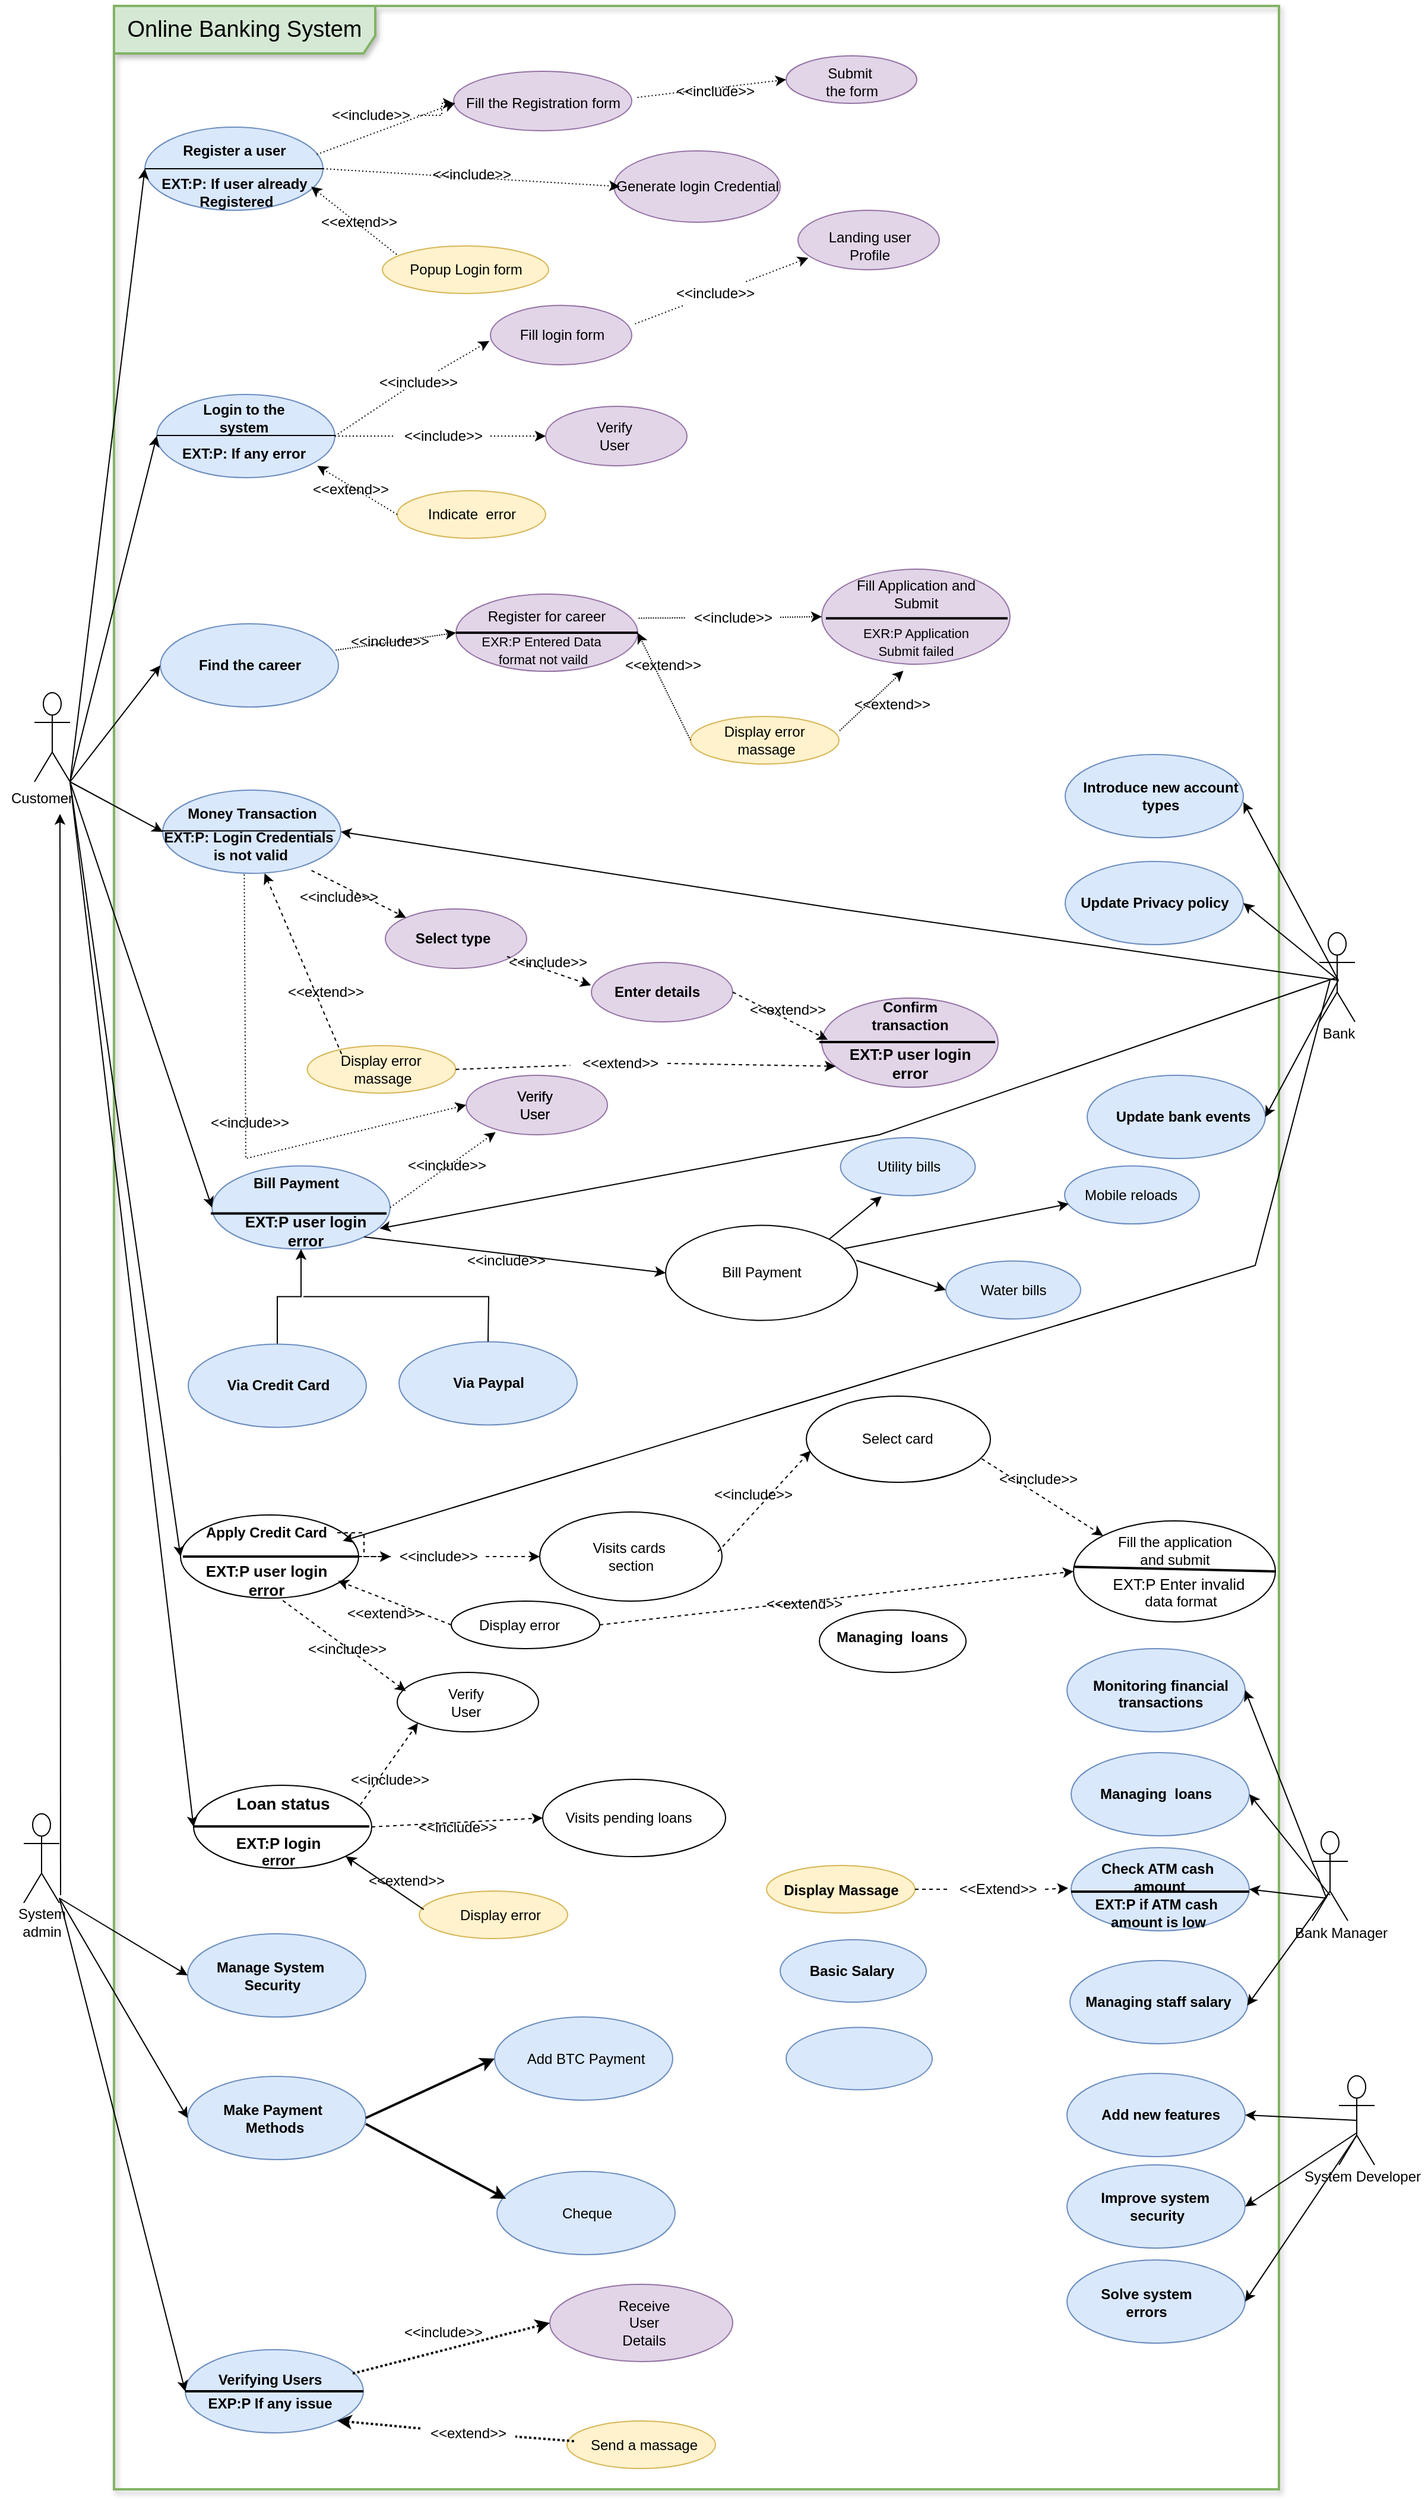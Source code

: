 <mxfile version="17.2.3" type="github">
  <diagram id="9IIWtFAtbRXTGUE0Piq1" name="Page-1">
    <mxGraphModel dx="6000" dy="9887" grid="1" gridSize="10" guides="1" tooltips="1" connect="1" arrows="1" fold="1" page="1" pageScale="1" pageWidth="1654" pageHeight="2336" math="0" shadow="0">
      <root>
        <mxCell id="0" />
        <mxCell id="1" parent="0" />
        <mxCell id="SbIcaSUCYStRZowZbvuE-18" value="" style="ellipse;whiteSpace=wrap;html=1;strokeWidth=1;fillColor=#fff2cc;strokeColor=#d6b656;" parent="1" vertex="1">
          <mxGeometry x="-4367" y="-7743.5" width="125" height="40" as="geometry" />
        </mxCell>
        <mxCell id="lS8v6T5pcr990PlDDqWm-2" value="&lt;font style=&quot;font-size: 19px&quot;&gt;Online Banking System&lt;/font&gt;" style="shape=umlFrame;whiteSpace=wrap;html=1;width=220;height=40;fillColor=#d5e8d4;strokeColor=#82b366;strokeWidth=2;shadow=1;" parent="1" vertex="1">
          <mxGeometry x="-4624" y="-9330" width="981" height="2090" as="geometry" />
        </mxCell>
        <mxCell id="lS8v6T5pcr990PlDDqWm-4" value="Customer" style="text;html=1;resizable=0;autosize=1;align=center;verticalAlign=middle;points=[];fillColor=none;strokeColor=none;rounded=0;" parent="1" vertex="1">
          <mxGeometry x="-4720" y="-8673" width="70" height="20" as="geometry" />
        </mxCell>
        <mxCell id="lS8v6T5pcr990PlDDqWm-5" value="" style="ellipse;whiteSpace=wrap;html=1;strokeWidth=1;fillColor=#dae8fc;strokeColor=#6c8ebf;" parent="1" vertex="1">
          <mxGeometry x="-4598" y="-9228" width="150" height="70" as="geometry" />
        </mxCell>
        <mxCell id="lS8v6T5pcr990PlDDqWm-6" value="" style="endArrow=none;html=1;rounded=0;entryX=1;entryY=0.5;entryDx=0;entryDy=0;exitX=0;exitY=0.5;exitDx=0;exitDy=0;strokeWidth=1;" parent="1" source="lS8v6T5pcr990PlDDqWm-5" target="lS8v6T5pcr990PlDDqWm-5" edge="1">
          <mxGeometry width="50" height="50" relative="1" as="geometry">
            <mxPoint x="-4598" y="-9108" as="sourcePoint" />
            <mxPoint x="-4548" y="-9158" as="targetPoint" />
          </mxGeometry>
        </mxCell>
        <mxCell id="lS8v6T5pcr990PlDDqWm-7" value="&lt;b&gt;Register a user&lt;/b&gt;" style="text;html=1;resizable=0;autosize=1;align=center;verticalAlign=middle;points=[];fillColor=none;strokeColor=none;rounded=0;strokeWidth=1;" parent="1" vertex="1">
          <mxGeometry x="-4573" y="-9218" width="100" height="20" as="geometry" />
        </mxCell>
        <mxCell id="lS8v6T5pcr990PlDDqWm-8" value="&lt;b&gt;EXT:P: If user already&lt;br&gt;&amp;nbsp;Registered&lt;/b&gt;" style="text;html=1;resizable=0;autosize=1;align=center;verticalAlign=middle;points=[];fillColor=none;strokeColor=none;rounded=0;strokeWidth=1;" parent="1" vertex="1">
          <mxGeometry x="-4593" y="-9188" width="140" height="30" as="geometry" />
        </mxCell>
        <mxCell id="lS8v6T5pcr990PlDDqWm-10" value="" style="endArrow=classic;html=1;rounded=0;exitX=1;exitY=1;exitDx=0;exitDy=0;entryX=0;entryY=0.5;entryDx=0;entryDy=0;exitPerimeter=0;" parent="1" source="dj-Lhn2cIO9ptDoXgrbD-61" target="lS8v6T5pcr990PlDDqWm-5" edge="1">
          <mxGeometry width="50" height="50" relative="1" as="geometry">
            <mxPoint x="-4746.83" y="-8698.2" as="sourcePoint" />
            <mxPoint x="-4688" y="-8908" as="targetPoint" />
          </mxGeometry>
        </mxCell>
        <mxCell id="lS8v6T5pcr990PlDDqWm-11" value="" style="ellipse;whiteSpace=wrap;html=1;strokeWidth=1;fillColor=#fff2cc;strokeColor=#d6b656;" parent="1" vertex="1">
          <mxGeometry x="-4398" y="-9128" width="140" height="40" as="geometry" />
        </mxCell>
        <mxCell id="lS8v6T5pcr990PlDDqWm-13" value="" style="ellipse;whiteSpace=wrap;html=1;strokeWidth=1;fillColor=#dae8fc;strokeColor=#6c8ebf;" parent="1" vertex="1">
          <mxGeometry x="-4588" y="-9003" width="150" height="70" as="geometry" />
        </mxCell>
        <mxCell id="lS8v6T5pcr990PlDDqWm-14" value="" style="endArrow=none;html=1;rounded=0;entryX=1;entryY=0.5;entryDx=0;entryDy=0;exitX=0;exitY=0.5;exitDx=0;exitDy=0;strokeWidth=1;" parent="1" edge="1">
          <mxGeometry width="50" height="50" relative="1" as="geometry">
            <mxPoint x="-4588" y="-8968.5" as="sourcePoint" />
            <mxPoint x="-4438" y="-8968.5" as="targetPoint" />
          </mxGeometry>
        </mxCell>
        <mxCell id="lS8v6T5pcr990PlDDqWm-15" value="Popup Login form" style="text;html=1;resizable=0;autosize=1;align=center;verticalAlign=middle;points=[];fillColor=none;strokeColor=none;rounded=0;rotation=0;strokeWidth=1;" parent="1" vertex="1">
          <mxGeometry x="-4383" y="-9118" width="110" height="20" as="geometry" />
        </mxCell>
        <mxCell id="lS8v6T5pcr990PlDDqWm-18" value="" style="endArrow=classic;html=1;rounded=0;strokeWidth=1;dashed=1;dashPattern=1 2;exitX=0.086;exitY=0.18;exitDx=0;exitDy=0;exitPerimeter=0;" parent="1" source="lS8v6T5pcr990PlDDqWm-11" edge="1">
          <mxGeometry width="50" height="50" relative="1" as="geometry">
            <mxPoint x="-4498" y="-9058" as="sourcePoint" />
            <mxPoint x="-4458" y="-9178" as="targetPoint" />
          </mxGeometry>
        </mxCell>
        <mxCell id="lS8v6T5pcr990PlDDqWm-19" value="&amp;lt;&amp;lt;extend&amp;gt;&amp;gt;" style="text;html=1;resizable=0;autosize=1;align=center;verticalAlign=middle;points=[];fillColor=none;strokeColor=none;rounded=0;strokeWidth=1;" parent="1" vertex="1">
          <mxGeometry x="-4458" y="-9158" width="80" height="20" as="geometry" />
        </mxCell>
        <mxCell id="lS8v6T5pcr990PlDDqWm-21" value="" style="ellipse;whiteSpace=wrap;html=1;strokeWidth=1;fillColor=#e1d5e7;strokeColor=#9673a6;" parent="1" vertex="1">
          <mxGeometry x="-4338" y="-9275" width="150" height="50" as="geometry" />
        </mxCell>
        <mxCell id="lS8v6T5pcr990PlDDqWm-22" value="Fill the Registration form&lt;br&gt;" style="text;html=1;resizable=0;autosize=1;align=center;verticalAlign=middle;points=[];fillColor=none;strokeColor=none;rounded=0;rotation=0;" parent="1" vertex="1">
          <mxGeometry x="-4338" y="-9258" width="150" height="20" as="geometry" />
        </mxCell>
        <mxCell id="lS8v6T5pcr990PlDDqWm-23" value="" style="endArrow=classic;html=1;rounded=0;strokeWidth=1;dashed=1;dashPattern=1 2;exitX=0.965;exitY=0.328;exitDx=0;exitDy=0;exitPerimeter=0;entryX=0.009;entryY=0.484;entryDx=0;entryDy=0;entryPerimeter=0;" parent="1" source="lS8v6T5pcr990PlDDqWm-5" target="lS8v6T5pcr990PlDDqWm-22" edge="1">
          <mxGeometry width="50" height="50" relative="1" as="geometry">
            <mxPoint x="-4375.96" y="-9110.8" as="sourcePoint" />
            <mxPoint x="-4448" y="-9168" as="targetPoint" />
          </mxGeometry>
        </mxCell>
        <mxCell id="lS8v6T5pcr990PlDDqWm-27" value="" style="edgeStyle=orthogonalEdgeStyle;rounded=0;orthogonalLoop=1;jettySize=auto;html=1;dashed=1;dashPattern=1 2;strokeWidth=1;" parent="1" source="lS8v6T5pcr990PlDDqWm-24" target="lS8v6T5pcr990PlDDqWm-22" edge="1">
          <mxGeometry relative="1" as="geometry" />
        </mxCell>
        <mxCell id="lS8v6T5pcr990PlDDqWm-24" value="&amp;lt;&amp;lt;include&amp;gt;&amp;gt;" style="text;html=1;resizable=0;autosize=1;align=center;verticalAlign=middle;points=[];fillColor=none;strokeColor=none;rounded=0;strokeWidth=1;" parent="1" vertex="1">
          <mxGeometry x="-4448" y="-9248" width="80" height="20" as="geometry" />
        </mxCell>
        <mxCell id="lS8v6T5pcr990PlDDqWm-25" value="" style="ellipse;whiteSpace=wrap;html=1;strokeWidth=1;fillColor=#e1d5e7;strokeColor=#9673a6;" parent="1" vertex="1">
          <mxGeometry x="-4203" y="-9208" width="140" height="60" as="geometry" />
        </mxCell>
        <mxCell id="lS8v6T5pcr990PlDDqWm-26" value="Generate login Credential" style="text;html=1;resizable=0;autosize=1;align=center;verticalAlign=middle;points=[];fillColor=none;strokeColor=none;rounded=0;rotation=0;" parent="1" vertex="1">
          <mxGeometry x="-4208" y="-9188" width="150" height="20" as="geometry" />
        </mxCell>
        <mxCell id="lS8v6T5pcr990PlDDqWm-28" value="" style="endArrow=classic;html=1;rounded=0;strokeWidth=1;dashed=1;dashPattern=1 2;exitX=1;exitY=0.5;exitDx=0;exitDy=0;entryX=0.067;entryY=0.5;entryDx=0;entryDy=0;entryPerimeter=0;" parent="1" source="lS8v6T5pcr990PlDDqWm-5" target="lS8v6T5pcr990PlDDqWm-26" edge="1">
          <mxGeometry width="50" height="50" relative="1" as="geometry">
            <mxPoint x="-4375.96" y="-9110.8" as="sourcePoint" />
            <mxPoint x="-4448" y="-9168" as="targetPoint" />
          </mxGeometry>
        </mxCell>
        <mxCell id="lS8v6T5pcr990PlDDqWm-30" value="&lt;b&gt;Login to the&lt;br&gt;system&lt;br&gt;&lt;/b&gt;" style="text;html=1;resizable=0;autosize=1;align=center;verticalAlign=middle;points=[];fillColor=none;strokeColor=none;rounded=0;strokeWidth=1;" parent="1" vertex="1">
          <mxGeometry x="-4555" y="-8998" width="80" height="30" as="geometry" />
        </mxCell>
        <mxCell id="lS8v6T5pcr990PlDDqWm-31" value="" style="endArrow=classic;html=1;rounded=0;exitX=1;exitY=1;exitDx=0;exitDy=0;entryX=0;entryY=0.5;entryDx=0;entryDy=0;exitPerimeter=0;" parent="1" source="dj-Lhn2cIO9ptDoXgrbD-61" target="lS8v6T5pcr990PlDDqWm-13" edge="1">
          <mxGeometry width="50" height="50" relative="1" as="geometry">
            <mxPoint x="-4744.59" y="-8698.42" as="sourcePoint" />
            <mxPoint x="-4588.0" y="-9183" as="targetPoint" />
          </mxGeometry>
        </mxCell>
        <mxCell id="lS8v6T5pcr990PlDDqWm-32" value="&lt;b&gt;EXT:P: If any error&lt;/b&gt;" style="text;html=1;resizable=0;autosize=1;align=center;verticalAlign=middle;points=[];fillColor=none;strokeColor=none;rounded=0;strokeWidth=1;" parent="1" vertex="1">
          <mxGeometry x="-4575" y="-8963" width="120" height="20" as="geometry" />
        </mxCell>
        <mxCell id="lS8v6T5pcr990PlDDqWm-33" value="" style="ellipse;whiteSpace=wrap;html=1;strokeWidth=1;fillColor=#fff2cc;strokeColor=#d6b656;" parent="1" vertex="1">
          <mxGeometry x="-4385.5" y="-8922" width="125" height="40" as="geometry" />
        </mxCell>
        <mxCell id="lS8v6T5pcr990PlDDqWm-34" value="Indicate&amp;nbsp; error" style="text;html=1;resizable=0;autosize=1;align=center;verticalAlign=middle;points=[];fillColor=none;strokeColor=none;rounded=0;strokeWidth=1;" parent="1" vertex="1">
          <mxGeometry x="-4368" y="-8912" width="90" height="20" as="geometry" />
        </mxCell>
        <mxCell id="lS8v6T5pcr990PlDDqWm-35" value="" style="endArrow=classic;html=1;rounded=0;strokeWidth=1;dashed=1;dashPattern=1 2;exitX=0;exitY=0.5;exitDx=0;exitDy=0;entryX=1.018;entryY=1;entryDx=0;entryDy=0;entryPerimeter=0;" parent="1" source="lS8v6T5pcr990PlDDqWm-33" target="lS8v6T5pcr990PlDDqWm-32" edge="1">
          <mxGeometry width="50" height="50" relative="1" as="geometry">
            <mxPoint x="-4375.96" y="-9110.8" as="sourcePoint" />
            <mxPoint x="-4448" y="-9168" as="targetPoint" />
          </mxGeometry>
        </mxCell>
        <mxCell id="lS8v6T5pcr990PlDDqWm-36" value="&amp;lt;&amp;lt;extend&amp;gt;&amp;gt;" style="text;html=1;resizable=0;autosize=1;align=center;verticalAlign=middle;points=[];fillColor=none;strokeColor=none;rounded=0;strokeWidth=1;" parent="1" vertex="1">
          <mxGeometry x="-4465.5" y="-8933" width="80" height="20" as="geometry" />
        </mxCell>
        <mxCell id="lS8v6T5pcr990PlDDqWm-37" value="" style="ellipse;whiteSpace=wrap;html=1;strokeWidth=1;fillColor=#e1d5e7;strokeColor=#9673a6;" parent="1" vertex="1">
          <mxGeometry x="-4307" y="-9078" width="119" height="50" as="geometry" />
        </mxCell>
        <mxCell id="lS8v6T5pcr990PlDDqWm-38" value="Fill login form" style="text;html=1;resizable=0;autosize=1;align=center;verticalAlign=middle;points=[];fillColor=none;strokeColor=none;rounded=0;rotation=0;" parent="1" vertex="1">
          <mxGeometry x="-4292.5" y="-9063" width="90" height="20" as="geometry" />
        </mxCell>
        <mxCell id="lS8v6T5pcr990PlDDqWm-40" value="" style="endArrow=classic;html=1;rounded=0;strokeWidth=1;dashed=1;dashPattern=1 2;startArrow=none;" parent="1" source="lS8v6T5pcr990PlDDqWm-41" edge="1">
          <mxGeometry width="50" height="50" relative="1" as="geometry">
            <mxPoint x="-4588.05" y="-9028" as="sourcePoint" />
            <mxPoint x="-4308" y="-9048" as="targetPoint" />
          </mxGeometry>
        </mxCell>
        <mxCell id="lS8v6T5pcr990PlDDqWm-41" value="&amp;lt;&amp;lt;include&amp;gt;&amp;gt;" style="text;html=1;resizable=0;autosize=1;align=center;verticalAlign=middle;points=[];fillColor=none;strokeColor=none;rounded=0;strokeWidth=1;" parent="1" vertex="1">
          <mxGeometry x="-4408" y="-9023" width="80" height="20" as="geometry" />
        </mxCell>
        <mxCell id="lS8v6T5pcr990PlDDqWm-42" value="" style="endArrow=none;html=1;rounded=0;strokeWidth=1;dashed=1;dashPattern=1 2;exitX=1;exitY=0.5;exitDx=0;exitDy=0;" parent="1" source="lS8v6T5pcr990PlDDqWm-13" edge="1">
          <mxGeometry width="50" height="50" relative="1" as="geometry">
            <mxPoint x="-4448" y="-8973" as="sourcePoint" />
            <mxPoint x="-4378" y="-9008" as="targetPoint" />
          </mxGeometry>
        </mxCell>
        <mxCell id="lS8v6T5pcr990PlDDqWm-43" value="" style="ellipse;whiteSpace=wrap;html=1;strokeWidth=1;fillColor=#e1d5e7;strokeColor=#9673a6;" parent="1" vertex="1">
          <mxGeometry x="-4048" y="-9158" width="119" height="50" as="geometry" />
        </mxCell>
        <mxCell id="lS8v6T5pcr990PlDDqWm-44" value="&amp;lt;&amp;lt;include&amp;gt;&amp;gt;" style="text;html=1;resizable=0;autosize=1;align=center;verticalAlign=middle;points=[];fillColor=none;strokeColor=none;rounded=0;strokeWidth=1;" parent="1" vertex="1">
          <mxGeometry x="-4158" y="-9098" width="80" height="20" as="geometry" />
        </mxCell>
        <mxCell id="lS8v6T5pcr990PlDDqWm-46" value="" style="endArrow=none;dashed=1;html=1;rounded=0;dashPattern=1 2;strokeWidth=1;exitX=1.023;exitY=0.311;exitDx=0;exitDy=0;exitPerimeter=0;" parent="1" source="lS8v6T5pcr990PlDDqWm-37" target="lS8v6T5pcr990PlDDqWm-44" edge="1">
          <mxGeometry width="50" height="50" relative="1" as="geometry">
            <mxPoint x="-4208" y="-9068" as="sourcePoint" />
            <mxPoint x="-4158" y="-9118" as="targetPoint" />
          </mxGeometry>
        </mxCell>
        <mxCell id="lS8v6T5pcr990PlDDqWm-47" value="" style="endArrow=classic;html=1;rounded=0;dashed=1;dashPattern=1 2;strokeWidth=1;entryX=0.073;entryY=0.8;entryDx=0;entryDy=0;entryPerimeter=0;" parent="1" source="lS8v6T5pcr990PlDDqWm-44" target="lS8v6T5pcr990PlDDqWm-43" edge="1">
          <mxGeometry width="50" height="50" relative="1" as="geometry">
            <mxPoint x="-4208" y="-9068" as="sourcePoint" />
            <mxPoint x="-4158" y="-9118" as="targetPoint" />
          </mxGeometry>
        </mxCell>
        <mxCell id="lS8v6T5pcr990PlDDqWm-48" value="Landing user &lt;br&gt;Profile" style="text;html=1;resizable=0;autosize=1;align=center;verticalAlign=middle;points=[];fillColor=none;strokeColor=none;rounded=0;rotation=0;" parent="1" vertex="1">
          <mxGeometry x="-4028" y="-9143" width="80" height="30" as="geometry" />
        </mxCell>
        <mxCell id="lS8v6T5pcr990PlDDqWm-50" value="&amp;lt;&amp;lt;include&amp;gt;&amp;gt;" style="text;html=1;resizable=0;autosize=1;align=center;verticalAlign=middle;points=[];fillColor=none;strokeColor=none;rounded=0;strokeWidth=1;" parent="1" vertex="1">
          <mxGeometry x="-4363" y="-9198" width="80" height="20" as="geometry" />
        </mxCell>
        <mxCell id="lS8v6T5pcr990PlDDqWm-51" value="" style="ellipse;whiteSpace=wrap;html=1;strokeWidth=1;fillColor=#e1d5e7;strokeColor=#9673a6;" parent="1" vertex="1">
          <mxGeometry x="-4058" y="-9288" width="110" height="40" as="geometry" />
        </mxCell>
        <mxCell id="lS8v6T5pcr990PlDDqWm-52" value="Submit&amp;nbsp; &lt;br&gt;the form" style="text;html=1;resizable=0;autosize=1;align=center;verticalAlign=middle;points=[];fillColor=none;strokeColor=none;rounded=0;rotation=0;" parent="1" vertex="1">
          <mxGeometry x="-4033" y="-9281" width="60" height="30" as="geometry" />
        </mxCell>
        <mxCell id="lS8v6T5pcr990PlDDqWm-53" value="" style="endArrow=classic;html=1;rounded=0;dashed=1;dashPattern=1 2;strokeWidth=1;entryX=0;entryY=0.5;entryDx=0;entryDy=0;exitX=1.032;exitY=0.249;exitDx=0;exitDy=0;exitPerimeter=0;" parent="1" source="lS8v6T5pcr990PlDDqWm-22" target="lS8v6T5pcr990PlDDqWm-51" edge="1">
          <mxGeometry width="50" height="50" relative="1" as="geometry">
            <mxPoint x="-4258" y="-9128" as="sourcePoint" />
            <mxPoint x="-4208" y="-9178" as="targetPoint" />
          </mxGeometry>
        </mxCell>
        <mxCell id="lS8v6T5pcr990PlDDqWm-54" value="&amp;lt;&amp;lt;include&amp;gt;&amp;gt;" style="text;html=1;resizable=0;autosize=1;align=center;verticalAlign=middle;points=[];fillColor=none;strokeColor=none;rounded=0;strokeWidth=1;" parent="1" vertex="1">
          <mxGeometry x="-4158" y="-9268" width="80" height="20" as="geometry" />
        </mxCell>
        <mxCell id="lS8v6T5pcr990PlDDqWm-58" value="" style="ellipse;whiteSpace=wrap;html=1;strokeWidth=1;fillColor=#dae8fc;strokeColor=#6c8ebf;" parent="1" vertex="1">
          <mxGeometry x="-4585" y="-8810" width="150" height="70" as="geometry" />
        </mxCell>
        <mxCell id="lS8v6T5pcr990PlDDqWm-60" value="&lt;b&gt;Find the career&lt;br&gt;&lt;/b&gt;" style="text;html=1;resizable=0;autosize=1;align=center;verticalAlign=middle;points=[];fillColor=none;strokeColor=none;rounded=0;strokeWidth=1;" parent="1" vertex="1">
          <mxGeometry x="-4560" y="-8785" width="100" height="20" as="geometry" />
        </mxCell>
        <mxCell id="lS8v6T5pcr990PlDDqWm-62" value="" style="endArrow=classic;html=1;rounded=0;entryX=0;entryY=0.5;entryDx=0;entryDy=0;exitX=1;exitY=1;exitDx=0;exitDy=0;exitPerimeter=0;" parent="1" source="dj-Lhn2cIO9ptDoXgrbD-61" target="lS8v6T5pcr990PlDDqWm-58" edge="1">
          <mxGeometry width="50" height="50" relative="1" as="geometry">
            <mxPoint x="-4748" y="-8698" as="sourcePoint" />
            <mxPoint x="-4578" y="-8924" as="targetPoint" />
          </mxGeometry>
        </mxCell>
        <mxCell id="dj-Lhn2cIO9ptDoXgrbD-1" value="" style="ellipse;whiteSpace=wrap;html=1;strokeWidth=1;fillColor=#e1d5e7;strokeColor=#9673a6;" parent="1" vertex="1">
          <mxGeometry x="-4260.5" y="-8993" width="119" height="50" as="geometry" />
        </mxCell>
        <mxCell id="dj-Lhn2cIO9ptDoXgrbD-2" value="Verify&lt;br&gt;User" style="text;html=1;resizable=0;autosize=1;align=center;verticalAlign=middle;points=[];fillColor=none;strokeColor=none;rounded=0;rotation=0;" parent="1" vertex="1">
          <mxGeometry x="-4228" y="-8983" width="50" height="30" as="geometry" />
        </mxCell>
        <mxCell id="dj-Lhn2cIO9ptDoXgrbD-4" value="" style="endArrow=classic;html=1;rounded=0;strokeWidth=1;dashed=1;dashPattern=1 2;exitX=1;exitY=0.5;exitDx=0;exitDy=0;entryX=0;entryY=0.5;entryDx=0;entryDy=0;startArrow=none;" parent="1" source="dj-Lhn2cIO9ptDoXgrbD-5" target="dj-Lhn2cIO9ptDoXgrbD-1" edge="1">
          <mxGeometry width="50" height="50" relative="1" as="geometry">
            <mxPoint x="-4438" y="-9169" as="sourcePoint" />
            <mxPoint x="-4187.95" y="-9154" as="targetPoint" />
          </mxGeometry>
        </mxCell>
        <mxCell id="dj-Lhn2cIO9ptDoXgrbD-5" value="&amp;lt;&amp;lt;include&amp;gt;&amp;gt;" style="text;html=1;resizable=0;autosize=1;align=center;verticalAlign=middle;points=[];fillColor=none;strokeColor=none;rounded=0;strokeWidth=1;" parent="1" vertex="1">
          <mxGeometry x="-4387" y="-8978" width="80" height="20" as="geometry" />
        </mxCell>
        <mxCell id="dj-Lhn2cIO9ptDoXgrbD-6" value="" style="endArrow=none;html=1;rounded=0;strokeWidth=1;dashed=1;dashPattern=1 2;exitX=1;exitY=0.5;exitDx=0;exitDy=0;entryX=0;entryY=0.5;entryDx=0;entryDy=0;" parent="1" source="lS8v6T5pcr990PlDDqWm-13" target="dj-Lhn2cIO9ptDoXgrbD-5" edge="1">
          <mxGeometry width="50" height="50" relative="1" as="geometry">
            <mxPoint x="-4438" y="-8968" as="sourcePoint" />
            <mxPoint x="-4260.5" y="-8968" as="targetPoint" />
          </mxGeometry>
        </mxCell>
        <mxCell id="dj-Lhn2cIO9ptDoXgrbD-7" value="" style="ellipse;whiteSpace=wrap;html=1;strokeWidth=1;fillColor=#dae8fc;strokeColor=#6c8ebf;" parent="1" vertex="1">
          <mxGeometry x="-4583" y="-8670" width="150" height="70" as="geometry" />
        </mxCell>
        <mxCell id="dj-Lhn2cIO9ptDoXgrbD-8" value="&lt;b&gt;Money Transaction&lt;br&gt;&lt;/b&gt;" style="text;html=1;resizable=0;autosize=1;align=center;verticalAlign=middle;points=[];fillColor=none;strokeColor=none;rounded=0;strokeWidth=1;" parent="1" vertex="1">
          <mxGeometry x="-4568" y="-8660" width="120" height="20" as="geometry" />
        </mxCell>
        <mxCell id="dj-Lhn2cIO9ptDoXgrbD-9" value="" style="ellipse;whiteSpace=wrap;html=1;strokeWidth=1;fillColor=#dae8fc;strokeColor=#6c8ebf;" parent="1" vertex="1">
          <mxGeometry x="-4541.5" y="-8353.75" width="150" height="70" as="geometry" />
        </mxCell>
        <mxCell id="dj-Lhn2cIO9ptDoXgrbD-10" value="&lt;b&gt;Bill Payment&lt;br&gt;&lt;/b&gt;" style="text;html=1;resizable=0;autosize=1;align=center;verticalAlign=middle;points=[];fillColor=none;strokeColor=none;rounded=0;strokeWidth=1;" parent="1" vertex="1">
          <mxGeometry x="-4516.5" y="-8348.75" width="90" height="20" as="geometry" />
        </mxCell>
        <mxCell id="dj-Lhn2cIO9ptDoXgrbD-11" value="" style="ellipse;whiteSpace=wrap;html=1;strokeWidth=1;" parent="1" vertex="1">
          <mxGeometry x="-4568" y="-8060" width="150" height="70" as="geometry" />
        </mxCell>
        <mxCell id="1QtuOpCF8Yw3NXOccmK1-61" value="" style="edgeStyle=orthogonalEdgeStyle;rounded=0;orthogonalLoop=1;jettySize=auto;html=1;dashed=1;fontSize=13;strokeWidth=1;" parent="1" source="dj-Lhn2cIO9ptDoXgrbD-12" target="1QtuOpCF8Yw3NXOccmK1-33" edge="1">
          <mxGeometry relative="1" as="geometry" />
        </mxCell>
        <mxCell id="dj-Lhn2cIO9ptDoXgrbD-12" value="&lt;b&gt;Apply Credit Card&lt;br&gt;&lt;/b&gt;" style="text;html=1;resizable=0;autosize=1;align=center;verticalAlign=middle;points=[];fillColor=none;strokeColor=none;rounded=0;strokeWidth=1;" parent="1" vertex="1">
          <mxGeometry x="-4556" y="-8055" width="120" height="20" as="geometry" />
        </mxCell>
        <mxCell id="dj-Lhn2cIO9ptDoXgrbD-13" value="" style="endArrow=classic;html=1;rounded=0;entryX=0;entryY=0.5;entryDx=0;entryDy=0;exitX=1;exitY=1;exitDx=0;exitDy=0;exitPerimeter=0;" parent="1" source="dj-Lhn2cIO9ptDoXgrbD-61" target="dj-Lhn2cIO9ptDoXgrbD-7" edge="1">
          <mxGeometry width="50" height="50" relative="1" as="geometry">
            <mxPoint x="-4743" y="-8700" as="sourcePoint" />
            <mxPoint x="-4293" y="-8700" as="targetPoint" />
          </mxGeometry>
        </mxCell>
        <mxCell id="dj-Lhn2cIO9ptDoXgrbD-14" value="" style="endArrow=classic;html=1;rounded=0;entryX=0;entryY=0.5;entryDx=0;entryDy=0;exitX=1;exitY=1;exitDx=0;exitDy=0;exitPerimeter=0;" parent="1" source="dj-Lhn2cIO9ptDoXgrbD-61" target="dj-Lhn2cIO9ptDoXgrbD-9" edge="1">
          <mxGeometry width="50" height="50" relative="1" as="geometry">
            <mxPoint x="-4743" y="-8700" as="sourcePoint" />
            <mxPoint x="-4580" y="-8625" as="targetPoint" />
          </mxGeometry>
        </mxCell>
        <mxCell id="dj-Lhn2cIO9ptDoXgrbD-15" value="" style="endArrow=classic;html=1;rounded=0;entryX=0;entryY=0.5;entryDx=0;entryDy=0;exitX=1;exitY=1;exitDx=0;exitDy=0;exitPerimeter=0;" parent="1" source="dj-Lhn2cIO9ptDoXgrbD-61" target="dj-Lhn2cIO9ptDoXgrbD-11" edge="1">
          <mxGeometry width="50" height="50" relative="1" as="geometry">
            <mxPoint x="-4733" y="-8690" as="sourcePoint" />
            <mxPoint x="-4580" y="-8475" as="targetPoint" />
          </mxGeometry>
        </mxCell>
        <mxCell id="dj-Lhn2cIO9ptDoXgrbD-19" value="" style="endArrow=classic;html=1;rounded=0;" parent="1" edge="1">
          <mxGeometry width="50" height="50" relative="1" as="geometry">
            <mxPoint x="-4669" y="-7740" as="sourcePoint" />
            <mxPoint x="-4669.5" y="-8650" as="targetPoint" />
          </mxGeometry>
        </mxCell>
        <mxCell id="dj-Lhn2cIO9ptDoXgrbD-20" value="System &lt;br&gt;admin" style="text;html=1;resizable=0;autosize=1;align=center;verticalAlign=middle;points=[];fillColor=none;strokeColor=none;rounded=0;" parent="1" vertex="1">
          <mxGeometry x="-4715" y="-7732.5" width="60" height="30" as="geometry" />
        </mxCell>
        <mxCell id="dj-Lhn2cIO9ptDoXgrbD-21" value="" style="ellipse;whiteSpace=wrap;html=1;strokeWidth=1;fillColor=#dae8fc;strokeColor=#6c8ebf;" parent="1" vertex="1">
          <mxGeometry x="-4562" y="-7707.5" width="150" height="70" as="geometry" />
        </mxCell>
        <mxCell id="dj-Lhn2cIO9ptDoXgrbD-22" value="&lt;b&gt;Manage System&amp;nbsp;&lt;br&gt;Security&lt;/b&gt;" style="text;html=1;resizable=0;autosize=1;align=center;verticalAlign=middle;points=[];fillColor=none;strokeColor=none;rounded=0;strokeWidth=1;" parent="1" vertex="1">
          <mxGeometry x="-4546" y="-7687.5" width="110" height="30" as="geometry" />
        </mxCell>
        <mxCell id="dj-Lhn2cIO9ptDoXgrbD-23" value="" style="ellipse;whiteSpace=wrap;html=1;strokeWidth=1;fillColor=#dae8fc;strokeColor=#6c8ebf;" parent="1" vertex="1">
          <mxGeometry x="-4562" y="-7587.5" width="150" height="70" as="geometry" />
        </mxCell>
        <mxCell id="dj-Lhn2cIO9ptDoXgrbD-24" value="&lt;b&gt;Make Payment&amp;nbsp;&lt;br&gt;Methods&lt;br&gt;&lt;/b&gt;" style="text;html=1;resizable=0;autosize=1;align=center;verticalAlign=middle;points=[];fillColor=none;strokeColor=none;rounded=0;strokeWidth=1;" parent="1" vertex="1">
          <mxGeometry x="-4539" y="-7567.5" width="100" height="30" as="geometry" />
        </mxCell>
        <mxCell id="dj-Lhn2cIO9ptDoXgrbD-25" value="" style="endArrow=classic;html=1;rounded=0;entryX=0;entryY=0.5;entryDx=0;entryDy=0;" parent="1" target="dj-Lhn2cIO9ptDoXgrbD-21" edge="1">
          <mxGeometry width="50" height="50" relative="1" as="geometry">
            <mxPoint x="-4670" y="-7737.5" as="sourcePoint" />
            <mxPoint x="-4365" y="-8087.5" as="targetPoint" />
          </mxGeometry>
        </mxCell>
        <mxCell id="dj-Lhn2cIO9ptDoXgrbD-26" value="" style="endArrow=classic;html=1;rounded=0;entryX=0;entryY=0.5;entryDx=0;entryDy=0;" parent="1" target="dj-Lhn2cIO9ptDoXgrbD-23" edge="1">
          <mxGeometry width="50" height="50" relative="1" as="geometry">
            <mxPoint x="-4670" y="-7737.5" as="sourcePoint" />
            <mxPoint x="-4530.55" y="-7743.88" as="targetPoint" />
          </mxGeometry>
        </mxCell>
        <mxCell id="dj-Lhn2cIO9ptDoXgrbD-28" value="" style="ellipse;whiteSpace=wrap;html=1;strokeWidth=1;fillColor=#e1d5e7;strokeColor=#9673a6;" parent="1" vertex="1">
          <mxGeometry x="-4327.45" y="-8430" width="119" height="50" as="geometry" />
        </mxCell>
        <mxCell id="dj-Lhn2cIO9ptDoXgrbD-29" value="Verify&lt;br&gt;User" style="text;html=1;resizable=0;autosize=1;align=center;verticalAlign=middle;points=[];fillColor=none;strokeColor=none;rounded=0;rotation=0;" parent="1" vertex="1">
          <mxGeometry x="-4294.95" y="-8420" width="50" height="30" as="geometry" />
        </mxCell>
        <mxCell id="dj-Lhn2cIO9ptDoXgrbD-30" value="" style="endArrow=classic;html=1;rounded=0;entryX=0;entryY=0.5;entryDx=0;entryDy=0;exitX=0.458;exitY=1.013;exitDx=0;exitDy=0;dashed=1;dashPattern=1 2;exitPerimeter=0;" parent="1" source="dj-Lhn2cIO9ptDoXgrbD-7" target="dj-Lhn2cIO9ptDoXgrbD-28" edge="1">
          <mxGeometry width="50" height="50" relative="1" as="geometry">
            <mxPoint x="-4460" y="-8333.57" as="sourcePoint" />
            <mxPoint x="-4496.95" y="-8440" as="targetPoint" />
            <Array as="points">
              <mxPoint x="-4513" y="-8360" />
            </Array>
          </mxGeometry>
        </mxCell>
        <mxCell id="dj-Lhn2cIO9ptDoXgrbD-31" value="&amp;lt;&amp;lt;include&amp;gt;&amp;gt;" style="text;html=1;resizable=0;autosize=1;align=center;verticalAlign=middle;points=[];fillColor=none;strokeColor=none;rounded=0;strokeWidth=1;" parent="1" vertex="1">
          <mxGeometry x="-4550.5" y="-8400" width="80" height="20" as="geometry" />
        </mxCell>
        <mxCell id="dj-Lhn2cIO9ptDoXgrbD-32" value="" style="endArrow=classic;html=1;rounded=0;entryX=0.049;entryY=0.833;entryDx=0;entryDy=0;exitX=1;exitY=0.5;exitDx=0;exitDy=0;dashed=1;dashPattern=1 2;entryPerimeter=0;" parent="1" source="dj-Lhn2cIO9ptDoXgrbD-9" edge="1">
          <mxGeometry width="50" height="50" relative="1" as="geometry">
            <mxPoint x="-4381.5" y="-8309.75" as="sourcePoint" />
            <mxPoint x="-4302.669" y="-8382.1" as="targetPoint" />
          </mxGeometry>
        </mxCell>
        <mxCell id="dj-Lhn2cIO9ptDoXgrbD-34" value="&amp;lt;&amp;lt;include&amp;gt;&amp;gt;" style="text;html=1;resizable=0;autosize=1;align=center;verticalAlign=middle;points=[];fillColor=none;strokeColor=none;rounded=0;strokeWidth=1;" parent="1" vertex="1">
          <mxGeometry x="-4384.5" y="-8363.75" width="80" height="20" as="geometry" />
        </mxCell>
        <mxCell id="dj-Lhn2cIO9ptDoXgrbD-35" value="" style="ellipse;whiteSpace=wrap;html=1;strokeWidth=1;" parent="1" vertex="1">
          <mxGeometry x="-4557" y="-7832.5" width="150" height="70" as="geometry" />
        </mxCell>
        <mxCell id="dj-Lhn2cIO9ptDoXgrbD-36" value="&lt;b&gt;&lt;font style=&quot;font-size: 14px&quot;&gt;Loan status&lt;/font&gt;&lt;/b&gt;" style="text;html=1;resizable=0;autosize=1;align=center;verticalAlign=middle;points=[];fillColor=none;strokeColor=none;rounded=0;strokeWidth=1;" parent="1" vertex="1">
          <mxGeometry x="-4527" y="-7827.5" width="90" height="20" as="geometry" />
        </mxCell>
        <mxCell id="dj-Lhn2cIO9ptDoXgrbD-37" value="" style="endArrow=classic;html=1;rounded=0;entryX=0;entryY=0.5;entryDx=0;entryDy=0;exitX=1;exitY=1;exitDx=0;exitDy=0;exitPerimeter=0;" parent="1" source="dj-Lhn2cIO9ptDoXgrbD-61" target="dj-Lhn2cIO9ptDoXgrbD-35" edge="1">
          <mxGeometry width="50" height="50" relative="1" as="geometry">
            <mxPoint x="-4743" y="-8700" as="sourcePoint" />
            <mxPoint x="-4443" y="-8600" as="targetPoint" />
          </mxGeometry>
        </mxCell>
        <mxCell id="dj-Lhn2cIO9ptDoXgrbD-38" value="Bank" style="text;html=1;resizable=0;autosize=1;align=center;verticalAlign=middle;points=[];fillColor=none;strokeColor=none;rounded=0;" parent="1" vertex="1">
          <mxGeometry x="-3613" y="-8475" width="40" height="20" as="geometry" />
        </mxCell>
        <mxCell id="dj-Lhn2cIO9ptDoXgrbD-53" style="edgeStyle=orthogonalEdgeStyle;rounded=0;orthogonalLoop=1;jettySize=auto;html=1;entryX=0.5;entryY=1;entryDx=0;entryDy=0;" parent="1" source="dj-Lhn2cIO9ptDoXgrbD-39" target="dj-Lhn2cIO9ptDoXgrbD-9" edge="1">
          <mxGeometry relative="1" as="geometry" />
        </mxCell>
        <mxCell id="dj-Lhn2cIO9ptDoXgrbD-39" value="" style="ellipse;whiteSpace=wrap;html=1;strokeWidth=1;fillColor=#dae8fc;strokeColor=#6c8ebf;" parent="1" vertex="1">
          <mxGeometry x="-4561.5" y="-8203.75" width="150" height="70" as="geometry" />
        </mxCell>
        <mxCell id="dj-Lhn2cIO9ptDoXgrbD-40" value="&lt;b&gt;Via Credit Card&lt;br&gt;&lt;/b&gt;" style="text;html=1;resizable=0;autosize=1;align=center;verticalAlign=middle;points=[];fillColor=none;strokeColor=none;rounded=0;strokeWidth=1;" parent="1" vertex="1">
          <mxGeometry x="-4536.5" y="-8178.75" width="100" height="20" as="geometry" />
        </mxCell>
        <mxCell id="dj-Lhn2cIO9ptDoXgrbD-41" value="" style="ellipse;whiteSpace=wrap;html=1;strokeWidth=1;fillColor=#dae8fc;strokeColor=#6c8ebf;" parent="1" vertex="1">
          <mxGeometry x="-4384" y="-8205.75" width="150" height="70" as="geometry" />
        </mxCell>
        <mxCell id="dj-Lhn2cIO9ptDoXgrbD-46" value="System Developer" style="text;html=1;resizable=0;autosize=1;align=center;verticalAlign=middle;points=[];fillColor=none;strokeColor=none;rounded=0;" parent="1" vertex="1">
          <mxGeometry x="-3628.5" y="-7513" width="110" height="20" as="geometry" />
        </mxCell>
        <mxCell id="dj-Lhn2cIO9ptDoXgrbD-49" value="Actor" style="shape=umlActor;verticalLabelPosition=bottom;verticalAlign=top;html=1;outlineConnect=0;overflow=visible;noLabel=1;" parent="1" vertex="1">
          <mxGeometry x="-4700" y="-7808.5" width="30" height="75" as="geometry" />
        </mxCell>
        <mxCell id="dj-Lhn2cIO9ptDoXgrbD-50" value="&lt;b&gt;Via Paypal&lt;br&gt;&lt;/b&gt;" style="text;html=1;resizable=0;autosize=1;align=center;verticalAlign=middle;points=[];fillColor=none;strokeColor=none;rounded=0;strokeWidth=1;" parent="1" vertex="1">
          <mxGeometry x="-4349" y="-8180.75" width="80" height="20" as="geometry" />
        </mxCell>
        <mxCell id="dj-Lhn2cIO9ptDoXgrbD-56" value="" style="endArrow=none;html=1;rounded=0;entryX=0.5;entryY=0;entryDx=0;entryDy=0;" parent="1" target="dj-Lhn2cIO9ptDoXgrbD-41" edge="1">
          <mxGeometry width="50" height="50" relative="1" as="geometry">
            <mxPoint x="-4464.5" y="-8243.75" as="sourcePoint" />
            <mxPoint x="-4474.5" y="-8203.75" as="targetPoint" />
            <Array as="points">
              <mxPoint x="-4308.5" y="-8243.75" />
            </Array>
          </mxGeometry>
        </mxCell>
        <mxCell id="dj-Lhn2cIO9ptDoXgrbD-57" value="" style="ellipse;whiteSpace=wrap;html=1;strokeWidth=1;" parent="1" vertex="1">
          <mxGeometry x="-4159.5" y="-8303.75" width="161.5" height="80" as="geometry" />
        </mxCell>
        <mxCell id="dj-Lhn2cIO9ptDoXgrbD-58" value="" style="endArrow=classic;html=1;rounded=0;entryX=0;entryY=0.5;entryDx=0;entryDy=0;startArrow=none;exitX=1;exitY=1;exitDx=0;exitDy=0;" parent="1" source="dj-Lhn2cIO9ptDoXgrbD-9" target="dj-Lhn2cIO9ptDoXgrbD-57" edge="1">
          <mxGeometry width="50" height="50" relative="1" as="geometry">
            <mxPoint x="-4214.5" y="-8263.75" as="sourcePoint" />
            <mxPoint x="-4514.5" y="-8213.75" as="targetPoint" />
          </mxGeometry>
        </mxCell>
        <mxCell id="dj-Lhn2cIO9ptDoXgrbD-61" value="Actor" style="shape=umlActor;verticalLabelPosition=bottom;verticalAlign=top;html=1;outlineConnect=0;overflow=visible;noLabel=1;" parent="1" vertex="1">
          <mxGeometry x="-4691" y="-8752" width="30" height="75" as="geometry" />
        </mxCell>
        <mxCell id="dj-Lhn2cIO9ptDoXgrbD-62" value="Actor" style="shape=umlActor;verticalLabelPosition=bottom;verticalAlign=top;html=1;outlineConnect=0;overflow=visible;noLabel=1;" parent="1" vertex="1">
          <mxGeometry x="-3592.5" y="-7588" width="30" height="75" as="geometry" />
        </mxCell>
        <mxCell id="dj-Lhn2cIO9ptDoXgrbD-63" value="Actor" style="shape=umlActor;verticalLabelPosition=bottom;verticalAlign=top;html=1;outlineConnect=0;overflow=visible;noLabel=1;" parent="1" vertex="1">
          <mxGeometry x="-3609" y="-8550" width="30" height="75" as="geometry" />
        </mxCell>
        <mxCell id="dj-Lhn2cIO9ptDoXgrbD-64" value="" style="endArrow=classic;html=1;rounded=0;exitX=0.5;exitY=0.5;exitDx=0;exitDy=0;exitPerimeter=0;entryX=0.942;entryY=0.752;entryDx=0;entryDy=0;entryPerimeter=0;" parent="1" source="dj-Lhn2cIO9ptDoXgrbD-63" target="dj-Lhn2cIO9ptDoXgrbD-9" edge="1">
          <mxGeometry width="50" height="50" relative="1" as="geometry">
            <mxPoint x="-4543" y="-8330" as="sourcePoint" />
            <mxPoint x="-4313" y="-8490" as="targetPoint" />
            <Array as="points">
              <mxPoint x="-3979.5" y="-8380" />
            </Array>
          </mxGeometry>
        </mxCell>
        <mxCell id="dj-Lhn2cIO9ptDoXgrbD-65" value="&amp;lt;&amp;lt;include&amp;gt;&amp;gt;" style="text;html=1;resizable=0;autosize=1;align=center;verticalAlign=middle;points=[];fillColor=none;strokeColor=none;rounded=0;strokeWidth=1;" parent="1" vertex="1">
          <mxGeometry x="-4334.5" y="-8283.75" width="80" height="20" as="geometry" />
        </mxCell>
        <mxCell id="dj-Lhn2cIO9ptDoXgrbD-66" value="" style="endArrow=classic;html=1;rounded=0;entryX=1;entryY=0.5;entryDx=0;entryDy=0;" parent="1" target="dj-Lhn2cIO9ptDoXgrbD-7" edge="1">
          <mxGeometry width="50" height="50" relative="1" as="geometry">
            <mxPoint x="-3593" y="-8510" as="sourcePoint" />
            <mxPoint x="-4438.7" y="-8457.36" as="targetPoint" />
            <Array as="points">
              <mxPoint x="-4013" y="-8570" />
            </Array>
          </mxGeometry>
        </mxCell>
        <mxCell id="dj-Lhn2cIO9ptDoXgrbD-67" value="" style="ellipse;whiteSpace=wrap;html=1;strokeWidth=1;fillColor=#dae8fc;strokeColor=#6c8ebf;" parent="1" vertex="1">
          <mxGeometry x="-4564" y="-7357.5" width="150" height="70" as="geometry" />
        </mxCell>
        <mxCell id="dj-Lhn2cIO9ptDoXgrbD-68" value="&lt;b&gt;Verifying Users&lt;br&gt;&lt;/b&gt;" style="text;html=1;resizable=0;autosize=1;align=center;verticalAlign=middle;points=[];fillColor=none;strokeColor=none;rounded=0;strokeWidth=1;" parent="1" vertex="1">
          <mxGeometry x="-4543" y="-7342.5" width="100" height="20" as="geometry" />
        </mxCell>
        <mxCell id="dj-Lhn2cIO9ptDoXgrbD-69" value="" style="endArrow=classic;html=1;rounded=0;entryX=0;entryY=0.5;entryDx=0;entryDy=0;" parent="1" target="dj-Lhn2cIO9ptDoXgrbD-67" edge="1">
          <mxGeometry width="50" height="50" relative="1" as="geometry">
            <mxPoint x="-4670" y="-7737.5" as="sourcePoint" />
            <mxPoint x="-4465" y="-7747.5" as="targetPoint" />
          </mxGeometry>
        </mxCell>
        <mxCell id="dj-Lhn2cIO9ptDoXgrbD-70" value="" style="endArrow=none;html=1;rounded=0;exitX=0;exitY=0.5;exitDx=0;exitDy=0;entryX=1;entryY=0.5;entryDx=0;entryDy=0;strokeWidth=2;" parent="1" source="dj-Lhn2cIO9ptDoXgrbD-67" target="dj-Lhn2cIO9ptDoXgrbD-67" edge="1">
          <mxGeometry width="50" height="50" relative="1" as="geometry">
            <mxPoint x="-4472" y="-7427.5" as="sourcePoint" />
            <mxPoint x="-4422" y="-7477.5" as="targetPoint" />
          </mxGeometry>
        </mxCell>
        <mxCell id="dj-Lhn2cIO9ptDoXgrbD-71" value="&lt;b&gt;EXP:P If any issue&lt;br&gt;&lt;/b&gt;" style="text;html=1;resizable=0;autosize=1;align=center;verticalAlign=middle;points=[];fillColor=none;strokeColor=none;rounded=0;strokeWidth=1;" parent="1" vertex="1">
          <mxGeometry x="-4553" y="-7322.5" width="120" height="20" as="geometry" />
        </mxCell>
        <mxCell id="dj-Lhn2cIO9ptDoXgrbD-72" value="" style="ellipse;whiteSpace=wrap;html=1;strokeWidth=1;fillColor=#e1d5e7;strokeColor=#9673a6;" parent="1" vertex="1">
          <mxGeometry x="-4257" y="-7412.5" width="154" height="65" as="geometry" />
        </mxCell>
        <mxCell id="dj-Lhn2cIO9ptDoXgrbD-73" value="Receive&lt;br&gt;User&lt;br&gt;Details" style="text;html=1;resizable=0;autosize=1;align=center;verticalAlign=middle;points=[];fillColor=none;strokeColor=none;rounded=0;strokeWidth=1;" parent="1" vertex="1">
          <mxGeometry x="-4208" y="-7405" width="60" height="50" as="geometry" />
        </mxCell>
        <mxCell id="dj-Lhn2cIO9ptDoXgrbD-74" value="" style="endArrow=classic;html=1;rounded=0;strokeWidth=2;exitX=0.94;exitY=0.286;exitDx=0;exitDy=0;exitPerimeter=0;entryX=0;entryY=0.5;entryDx=0;entryDy=0;dashed=1;dashPattern=1 1;" parent="1" source="dj-Lhn2cIO9ptDoXgrbD-67" target="dj-Lhn2cIO9ptDoXgrbD-72" edge="1">
          <mxGeometry width="50" height="50" relative="1" as="geometry">
            <mxPoint x="-4322" y="-7767.5" as="sourcePoint" />
            <mxPoint x="-4272" y="-7817.5" as="targetPoint" />
          </mxGeometry>
        </mxCell>
        <mxCell id="dj-Lhn2cIO9ptDoXgrbD-75" value="&amp;lt;&amp;lt;include&amp;gt;&amp;gt;" style="text;html=1;resizable=0;autosize=1;align=center;verticalAlign=middle;points=[];fillColor=none;strokeColor=none;rounded=0;strokeWidth=1;" parent="1" vertex="1">
          <mxGeometry x="-4387" y="-7382.5" width="80" height="20" as="geometry" />
        </mxCell>
        <mxCell id="dj-Lhn2cIO9ptDoXgrbD-77" value="" style="ellipse;whiteSpace=wrap;html=1;strokeWidth=1;fillColor=#fff2cc;strokeColor=#d6b656;" parent="1" vertex="1">
          <mxGeometry x="-4242.5" y="-7297.5" width="125" height="40" as="geometry" />
        </mxCell>
        <mxCell id="dj-Lhn2cIO9ptDoXgrbD-78" value="Send a massage" style="text;html=1;resizable=0;autosize=1;align=center;verticalAlign=middle;points=[];fillColor=none;strokeColor=none;rounded=0;strokeWidth=1;" parent="1" vertex="1">
          <mxGeometry x="-4233" y="-7287.5" width="110" height="20" as="geometry" />
        </mxCell>
        <mxCell id="dj-Lhn2cIO9ptDoXgrbD-79" value="" style="endArrow=classic;html=1;rounded=0;dashed=1;dashPattern=1 1;strokeWidth=2;entryX=1;entryY=1;entryDx=0;entryDy=0;startArrow=none;" parent="1" source="dj-Lhn2cIO9ptDoXgrbD-82" target="dj-Lhn2cIO9ptDoXgrbD-67" edge="1">
          <mxGeometry width="50" height="50" relative="1" as="geometry">
            <mxPoint x="-4382" y="-7377.5" as="sourcePoint" />
            <mxPoint x="-4272" y="-7647.5" as="targetPoint" />
          </mxGeometry>
        </mxCell>
        <mxCell id="dj-Lhn2cIO9ptDoXgrbD-81" value="" style="endArrow=none;html=1;rounded=0;dashed=1;dashPattern=1 1;strokeWidth=2;exitX=-0.033;exitY=0.35;exitDx=0;exitDy=0;exitPerimeter=0;" parent="1" source="dj-Lhn2cIO9ptDoXgrbD-78" target="dj-Lhn2cIO9ptDoXgrbD-82" edge="1">
          <mxGeometry width="50" height="50" relative="1" as="geometry">
            <mxPoint x="-4265.63" y="-7365.5" as="sourcePoint" />
            <mxPoint x="-4303.5" y="-7367.5" as="targetPoint" />
          </mxGeometry>
        </mxCell>
        <mxCell id="dj-Lhn2cIO9ptDoXgrbD-82" value="&amp;lt;&amp;lt;extend&amp;gt;&amp;gt;" style="text;html=1;resizable=0;autosize=1;align=center;verticalAlign=middle;points=[];fillColor=none;strokeColor=none;rounded=0;strokeWidth=1;" parent="1" vertex="1">
          <mxGeometry x="-4366" y="-7297.5" width="80" height="20" as="geometry" />
        </mxCell>
        <mxCell id="dj-Lhn2cIO9ptDoXgrbD-83" value="" style="ellipse;whiteSpace=wrap;html=1;strokeWidth=1;fillColor=#dae8fc;strokeColor=#6c8ebf;" parent="1" vertex="1">
          <mxGeometry x="-4303.5" y="-7637.5" width="150" height="70" as="geometry" />
        </mxCell>
        <mxCell id="dj-Lhn2cIO9ptDoXgrbD-84" value="" style="ellipse;whiteSpace=wrap;html=1;strokeWidth=1;fillColor=#dae8fc;strokeColor=#6c8ebf;" parent="1" vertex="1">
          <mxGeometry x="-4301.5" y="-7507.5" width="150" height="70" as="geometry" />
        </mxCell>
        <mxCell id="dj-Lhn2cIO9ptDoXgrbD-87" value="Add BTC Payment" style="text;html=1;resizable=0;autosize=1;align=center;verticalAlign=middle;points=[];fillColor=none;strokeColor=none;rounded=0;strokeWidth=1;" parent="1" vertex="1">
          <mxGeometry x="-4282" y="-7612.5" width="110" height="20" as="geometry" />
        </mxCell>
        <mxCell id="dj-Lhn2cIO9ptDoXgrbD-89" value="" style="endArrow=classic;html=1;rounded=0;strokeWidth=2;entryX=0;entryY=0.5;entryDx=0;entryDy=0;exitX=1;exitY=0.5;exitDx=0;exitDy=0;" parent="1" source="dj-Lhn2cIO9ptDoXgrbD-23" target="dj-Lhn2cIO9ptDoXgrbD-83" edge="1">
          <mxGeometry width="50" height="50" relative="1" as="geometry">
            <mxPoint x="-4442" y="-7617.5" as="sourcePoint" />
            <mxPoint x="-4392" y="-7667.5" as="targetPoint" />
          </mxGeometry>
        </mxCell>
        <mxCell id="dj-Lhn2cIO9ptDoXgrbD-90" value="" style="endArrow=classic;html=1;rounded=0;strokeWidth=2;entryX=0.051;entryY=0.329;entryDx=0;entryDy=0;entryPerimeter=0;" parent="1" target="dj-Lhn2cIO9ptDoXgrbD-84" edge="1">
          <mxGeometry width="50" height="50" relative="1" as="geometry">
            <mxPoint x="-4412" y="-7547.5" as="sourcePoint" />
            <mxPoint x="-4293.5" y="-7592.5" as="targetPoint" />
          </mxGeometry>
        </mxCell>
        <mxCell id="dj-Lhn2cIO9ptDoXgrbD-91" value="Cheque" style="text;html=1;resizable=0;autosize=1;align=center;verticalAlign=middle;points=[];fillColor=none;strokeColor=none;rounded=0;strokeWidth=1;" parent="1" vertex="1">
          <mxGeometry x="-4256" y="-7482.5" width="60" height="20" as="geometry" />
        </mxCell>
        <mxCell id="1QtuOpCF8Yw3NXOccmK1-1" value="" style="ellipse;whiteSpace=wrap;html=1;strokeWidth=1;fillColor=#e1d5e7;strokeColor=#9673a6;" parent="1" vertex="1">
          <mxGeometry x="-4336" y="-8835" width="153" height="65" as="geometry" />
        </mxCell>
        <mxCell id="1QtuOpCF8Yw3NXOccmK1-2" value="" style="endArrow=classic;html=1;rounded=0;entryX=0;entryY=0.5;entryDx=0;entryDy=0;exitX=0.984;exitY=0.317;exitDx=0;exitDy=0;exitPerimeter=0;dashed=1;dashPattern=1 1;" parent="1" source="lS8v6T5pcr990PlDDqWm-58" target="1QtuOpCF8Yw3NXOccmK1-1" edge="1">
          <mxGeometry width="50" height="50" relative="1" as="geometry">
            <mxPoint x="-4603" y="-8800" as="sourcePoint" />
            <mxPoint x="-4553" y="-8850" as="targetPoint" />
          </mxGeometry>
        </mxCell>
        <mxCell id="1QtuOpCF8Yw3NXOccmK1-3" value="&amp;lt;&amp;lt;include&amp;gt;&amp;gt;" style="text;html=1;resizable=0;autosize=1;align=center;verticalAlign=middle;points=[];fillColor=none;strokeColor=none;rounded=0;strokeWidth=1;" parent="1" vertex="1">
          <mxGeometry x="-4432.5" y="-8805" width="80" height="20" as="geometry" />
        </mxCell>
        <mxCell id="1QtuOpCF8Yw3NXOccmK1-4" value="Register for career" style="text;html=1;resizable=0;autosize=1;align=center;verticalAlign=middle;points=[];fillColor=none;strokeColor=none;rounded=0;strokeWidth=1;" parent="1" vertex="1">
          <mxGeometry x="-4315" y="-8826" width="110" height="20" as="geometry" />
        </mxCell>
        <mxCell id="1QtuOpCF8Yw3NXOccmK1-5" value="" style="ellipse;whiteSpace=wrap;html=1;strokeWidth=1;fillColor=#e1d5e7;strokeColor=#9673a6;" parent="1" vertex="1">
          <mxGeometry x="-4028" y="-8856" width="158.5" height="80" as="geometry" />
        </mxCell>
        <mxCell id="1QtuOpCF8Yw3NXOccmK1-9" value="" style="endArrow=classic;html=1;rounded=0;entryX=0;entryY=0.5;entryDx=0;entryDy=0;dashed=1;dashPattern=1 1;startArrow=none;" parent="1" source="1QtuOpCF8Yw3NXOccmK1-10" target="1QtuOpCF8Yw3NXOccmK1-5" edge="1">
          <mxGeometry width="50" height="50" relative="1" as="geometry">
            <mxPoint x="-4208" y="-8782.81" as="sourcePoint" />
            <mxPoint x="-4106.6" y="-8805" as="targetPoint" />
          </mxGeometry>
        </mxCell>
        <mxCell id="1QtuOpCF8Yw3NXOccmK1-10" value="&amp;lt;&amp;lt;include&amp;gt;&amp;gt;" style="text;html=1;resizable=0;autosize=1;align=center;verticalAlign=middle;points=[];fillColor=none;strokeColor=none;rounded=0;strokeWidth=1;" parent="1" vertex="1">
          <mxGeometry x="-4143" y="-8825" width="80" height="20" as="geometry" />
        </mxCell>
        <mxCell id="1QtuOpCF8Yw3NXOccmK1-11" value="" style="endArrow=none;html=1;rounded=0;entryX=0;entryY=0.5;entryDx=0;entryDy=0;dashed=1;dashPattern=1 1;exitX=1.005;exitY=0.311;exitDx=0;exitDy=0;exitPerimeter=0;" parent="1" source="1QtuOpCF8Yw3NXOccmK1-1" target="1QtuOpCF8Yw3NXOccmK1-10" edge="1">
          <mxGeometry width="50" height="50" relative="1" as="geometry">
            <mxPoint x="-4219" y="-8811.546" as="sourcePoint" />
            <mxPoint x="-4085.0" y="-8815" as="targetPoint" />
          </mxGeometry>
        </mxCell>
        <mxCell id="1QtuOpCF8Yw3NXOccmK1-12" value="Fill Application and&lt;br&gt;Submit" style="text;html=1;resizable=0;autosize=1;align=center;verticalAlign=middle;points=[];fillColor=none;strokeColor=none;rounded=0;strokeWidth=1;" parent="1" vertex="1">
          <mxGeometry x="-4008.75" y="-8850" width="120" height="30" as="geometry" />
        </mxCell>
        <mxCell id="1QtuOpCF8Yw3NXOccmK1-13" value="" style="endArrow=none;html=1;rounded=0;entryX=1;entryY=0.5;entryDx=0;entryDy=0;exitX=0;exitY=0.5;exitDx=0;exitDy=0;strokeWidth=2;" parent="1" source="1QtuOpCF8Yw3NXOccmK1-1" target="1QtuOpCF8Yw3NXOccmK1-1" edge="1">
          <mxGeometry width="50" height="50" relative="1" as="geometry">
            <mxPoint x="-4433" y="-8740" as="sourcePoint" />
            <mxPoint x="-4383" y="-8790" as="targetPoint" />
          </mxGeometry>
        </mxCell>
        <mxCell id="1QtuOpCF8Yw3NXOccmK1-15" value="&lt;font style=&quot;font-size: 11px&quot;&gt;EXR:P Entered Data&amp;nbsp;&lt;br&gt;format not vaild&lt;/font&gt;" style="text;html=1;resizable=0;autosize=1;align=center;verticalAlign=middle;points=[];fillColor=none;strokeColor=none;rounded=0;strokeWidth=1;" parent="1" vertex="1">
          <mxGeometry x="-4323" y="-8808" width="120" height="40" as="geometry" />
        </mxCell>
        <mxCell id="1QtuOpCF8Yw3NXOccmK1-16" value="" style="ellipse;whiteSpace=wrap;html=1;strokeWidth=1;fillColor=#fff2cc;strokeColor=#d6b656;" parent="1" vertex="1">
          <mxGeometry x="-4138.5" y="-8732" width="125" height="40" as="geometry" />
        </mxCell>
        <mxCell id="1QtuOpCF8Yw3NXOccmK1-17" value="&amp;lt;&amp;lt;extend&amp;gt;&amp;gt;" style="text;html=1;resizable=0;autosize=1;align=center;verticalAlign=middle;points=[];fillColor=none;strokeColor=none;rounded=0;strokeWidth=1;" parent="1" vertex="1">
          <mxGeometry x="-4202.5" y="-8785" width="80" height="20" as="geometry" />
        </mxCell>
        <mxCell id="1QtuOpCF8Yw3NXOccmK1-18" value="" style="endArrow=classic;html=1;rounded=0;fontSize=11;strokeWidth=1;entryX=1;entryY=0.5;entryDx=0;entryDy=0;exitX=0;exitY=0.5;exitDx=0;exitDy=0;dashed=1;dashPattern=1 1;" parent="1" source="1QtuOpCF8Yw3NXOccmK1-16" target="1QtuOpCF8Yw3NXOccmK1-1" edge="1">
          <mxGeometry width="50" height="50" relative="1" as="geometry">
            <mxPoint x="-4383" y="-8660" as="sourcePoint" />
            <mxPoint x="-4333" y="-8710" as="targetPoint" />
          </mxGeometry>
        </mxCell>
        <mxCell id="1QtuOpCF8Yw3NXOccmK1-21" value="" style="endArrow=none;html=1;rounded=0;entryX=1;entryY=0.5;entryDx=0;entryDy=0;exitX=0;exitY=0.5;exitDx=0;exitDy=0;strokeWidth=2;" parent="1" edge="1">
          <mxGeometry width="50" height="50" relative="1" as="geometry">
            <mxPoint x="-4024.5" y="-8814.62" as="sourcePoint" />
            <mxPoint x="-3871.5" y="-8814.62" as="targetPoint" />
          </mxGeometry>
        </mxCell>
        <mxCell id="1QtuOpCF8Yw3NXOccmK1-22" value="&lt;font style=&quot;font-size: 11px&quot;&gt;EXR:P Application&lt;br&gt;Submit failed&lt;br&gt;&lt;/font&gt;" style="text;html=1;resizable=0;autosize=1;align=center;verticalAlign=middle;points=[];fillColor=none;strokeColor=none;rounded=0;strokeWidth=1;" parent="1" vertex="1">
          <mxGeometry x="-3998.75" y="-8815" width="100" height="40" as="geometry" />
        </mxCell>
        <mxCell id="1QtuOpCF8Yw3NXOccmK1-27" value="Display error&amp;nbsp;&lt;br&gt;massage" style="text;html=1;resizable=0;autosize=1;align=center;verticalAlign=middle;points=[];fillColor=none;strokeColor=none;rounded=0;strokeWidth=1;" parent="1" vertex="1">
          <mxGeometry x="-4120" y="-8727" width="90" height="30" as="geometry" />
        </mxCell>
        <mxCell id="1QtuOpCF8Yw3NXOccmK1-28" value="" style="endArrow=classic;html=1;rounded=0;fontSize=11;strokeWidth=1;entryX=0.395;entryY=1.113;entryDx=0;entryDy=0;dashed=1;dashPattern=1 1;entryPerimeter=0;" parent="1" target="1QtuOpCF8Yw3NXOccmK1-22" edge="1">
          <mxGeometry width="50" height="50" relative="1" as="geometry">
            <mxPoint x="-4013" y="-8720" as="sourcePoint" />
            <mxPoint x="-4123.0" y="-8792.5" as="targetPoint" />
          </mxGeometry>
        </mxCell>
        <mxCell id="1QtuOpCF8Yw3NXOccmK1-29" value="&amp;lt;&amp;lt;extend&amp;gt;&amp;gt;" style="text;html=1;resizable=0;autosize=1;align=center;verticalAlign=middle;points=[];fillColor=none;strokeColor=none;rounded=0;strokeWidth=1;" parent="1" vertex="1">
          <mxGeometry x="-4009" y="-8752" width="80" height="20" as="geometry" />
        </mxCell>
        <mxCell id="1QtuOpCF8Yw3NXOccmK1-30" value="" style="ellipse;whiteSpace=wrap;html=1;strokeWidth=1;" parent="1" vertex="1">
          <mxGeometry x="-4265.5" y="-8062.5" width="153.5" height="75" as="geometry" />
        </mxCell>
        <mxCell id="1QtuOpCF8Yw3NXOccmK1-31" value="Visits cards&amp;nbsp;&lt;br&gt;section" style="text;html=1;resizable=0;autosize=1;align=center;verticalAlign=middle;points=[];fillColor=none;strokeColor=none;rounded=0;strokeWidth=1;" parent="1" vertex="1">
          <mxGeometry x="-4228.75" y="-8040" width="80" height="30" as="geometry" />
        </mxCell>
        <mxCell id="1QtuOpCF8Yw3NXOccmK1-32" value="" style="endArrow=classic;html=1;rounded=0;dashed=1;fontSize=19;strokeWidth=1;entryX=0;entryY=0.5;entryDx=0;entryDy=0;exitX=1;exitY=0.5;exitDx=0;exitDy=0;startArrow=none;" parent="1" source="1QtuOpCF8Yw3NXOccmK1-33" target="1QtuOpCF8Yw3NXOccmK1-30" edge="1">
          <mxGeometry width="50" height="50" relative="1" as="geometry">
            <mxPoint x="-4356" y="-8220" as="sourcePoint" />
            <mxPoint x="-4306" y="-8270" as="targetPoint" />
          </mxGeometry>
        </mxCell>
        <mxCell id="1QtuOpCF8Yw3NXOccmK1-33" value="&amp;lt;&amp;lt;include&amp;gt;&amp;gt;" style="text;html=1;resizable=0;autosize=1;align=center;verticalAlign=middle;points=[];fillColor=none;strokeColor=none;rounded=0;strokeWidth=1;" parent="1" vertex="1">
          <mxGeometry x="-4391" y="-8035" width="80" height="20" as="geometry" />
        </mxCell>
        <mxCell id="1QtuOpCF8Yw3NXOccmK1-34" value="" style="endArrow=none;html=1;rounded=0;dashed=1;fontSize=19;strokeWidth=1;entryX=0;entryY=0.5;entryDx=0;entryDy=0;exitX=1;exitY=0.5;exitDx=0;exitDy=0;" parent="1" source="dj-Lhn2cIO9ptDoXgrbD-11" target="1QtuOpCF8Yw3NXOccmK1-33" edge="1">
          <mxGeometry width="50" height="50" relative="1" as="geometry">
            <mxPoint x="-4418.0" y="-8025" as="sourcePoint" />
            <mxPoint x="-4265.5" y="-8025" as="targetPoint" />
          </mxGeometry>
        </mxCell>
        <mxCell id="1QtuOpCF8Yw3NXOccmK1-35" value="" style="ellipse;whiteSpace=wrap;html=1;strokeWidth=1;" parent="1" vertex="1">
          <mxGeometry x="-4041" y="-8160" width="155" height="72.5" as="geometry" />
        </mxCell>
        <mxCell id="1QtuOpCF8Yw3NXOccmK1-36" value="" style="endArrow=none;html=1;rounded=0;fontSize=19;strokeWidth=3;entryX=1;entryY=0.5;entryDx=0;entryDy=0;exitX=0;exitY=0.5;exitDx=0;exitDy=0;strokeColor=none;" parent="1" source="dj-Lhn2cIO9ptDoXgrbD-11" target="dj-Lhn2cIO9ptDoXgrbD-11" edge="1">
          <mxGeometry width="50" height="50" relative="1" as="geometry">
            <mxPoint x="-4376" y="-8220" as="sourcePoint" />
            <mxPoint x="-4326" y="-8270" as="targetPoint" />
          </mxGeometry>
        </mxCell>
        <mxCell id="1QtuOpCF8Yw3NXOccmK1-38" value="" style="endArrow=none;html=1;rounded=0;fontSize=19;strokeWidth=2;entryX=1;entryY=0.5;entryDx=0;entryDy=0;" parent="1" target="dj-Lhn2cIO9ptDoXgrbD-11" edge="1">
          <mxGeometry width="50" height="50" relative="1" as="geometry">
            <mxPoint x="-4566" y="-8025" as="sourcePoint" />
            <mxPoint x="-4326" y="-8270" as="targetPoint" />
          </mxGeometry>
        </mxCell>
        <mxCell id="1QtuOpCF8Yw3NXOccmK1-39" value="&lt;b&gt;&lt;font style=&quot;font-size: 13px&quot;&gt;EXT:P user login&lt;br&gt;error&lt;/font&gt;&lt;br&gt;&lt;/b&gt;" style="text;html=1;resizable=0;autosize=1;align=center;verticalAlign=middle;points=[];fillColor=none;strokeColor=none;rounded=0;strokeWidth=1;" parent="1" vertex="1">
          <mxGeometry x="-4556" y="-8020" width="120" height="30" as="geometry" />
        </mxCell>
        <mxCell id="1QtuOpCF8Yw3NXOccmK1-42" value="" style="ellipse;whiteSpace=wrap;html=1;strokeWidth=1;" parent="1" vertex="1">
          <mxGeometry x="-4340" y="-7987.5" width="125" height="40" as="geometry" />
        </mxCell>
        <mxCell id="1QtuOpCF8Yw3NXOccmK1-43" value="" style="endArrow=classic;html=1;rounded=0;fontSize=13;strokeWidth=1;exitX=0;exitY=0.5;exitDx=0;exitDy=0;entryX=1.005;entryY=0.514;entryDx=0;entryDy=0;entryPerimeter=0;dashed=1;" parent="1" source="1QtuOpCF8Yw3NXOccmK1-42" target="1QtuOpCF8Yw3NXOccmK1-39" edge="1">
          <mxGeometry width="50" height="50" relative="1" as="geometry">
            <mxPoint x="-4346" y="-7960" as="sourcePoint" />
            <mxPoint x="-4395.06" y="-8081.002" as="targetPoint" />
          </mxGeometry>
        </mxCell>
        <mxCell id="1QtuOpCF8Yw3NXOccmK1-45" value="&amp;lt;&amp;lt;extend&amp;gt;&amp;gt;" style="text;html=1;resizable=0;autosize=1;align=center;verticalAlign=middle;points=[];fillColor=none;strokeColor=none;rounded=0;strokeWidth=1;" parent="1" vertex="1">
          <mxGeometry x="-4436" y="-7987.5" width="80" height="20" as="geometry" />
        </mxCell>
        <mxCell id="1QtuOpCF8Yw3NXOccmK1-46" value="Display error" style="text;html=1;resizable=0;autosize=1;align=center;verticalAlign=middle;points=[];fillColor=none;strokeColor=none;rounded=0;strokeWidth=1;" parent="1" vertex="1">
          <mxGeometry x="-4322.75" y="-7977.5" width="80" height="20" as="geometry" />
        </mxCell>
        <mxCell id="1QtuOpCF8Yw3NXOccmK1-47" value="Select card&amp;nbsp;" style="text;html=1;resizable=0;autosize=1;align=center;verticalAlign=middle;points=[];fillColor=none;strokeColor=none;rounded=0;strokeWidth=1;" parent="1" vertex="1">
          <mxGeometry x="-4003.5" y="-8133.75" width="80" height="20" as="geometry" />
        </mxCell>
        <mxCell id="1QtuOpCF8Yw3NXOccmK1-48" value="" style="ellipse;whiteSpace=wrap;html=1;strokeWidth=1;" parent="1" vertex="1">
          <mxGeometry x="-3816" y="-8055" width="170" height="85" as="geometry" />
        </mxCell>
        <mxCell id="1QtuOpCF8Yw3NXOccmK1-49" value="" style="endArrow=classic;html=1;rounded=0;dashed=1;fontSize=13;strokeWidth=1;entryX=0.024;entryY=0.633;entryDx=0;entryDy=0;entryPerimeter=0;exitX=0.501;exitY=0.527;exitDx=0;exitDy=0;exitPerimeter=0;" parent="1" target="1QtuOpCF8Yw3NXOccmK1-35" edge="1">
          <mxGeometry width="50" height="50" relative="1" as="geometry">
            <mxPoint x="-4115.519" y="-8028.98" as="sourcePoint" />
            <mxPoint x="-4026" y="-7940" as="targetPoint" />
          </mxGeometry>
        </mxCell>
        <mxCell id="1QtuOpCF8Yw3NXOccmK1-50" value="&amp;lt;&amp;lt;include&amp;gt;&amp;gt;" style="text;html=1;resizable=0;autosize=1;align=center;verticalAlign=middle;points=[];fillColor=none;strokeColor=none;rounded=0;strokeWidth=1;" parent="1" vertex="1">
          <mxGeometry x="-4126" y="-8087.5" width="80" height="20" as="geometry" />
        </mxCell>
        <mxCell id="1QtuOpCF8Yw3NXOccmK1-51" value="" style="endArrow=classic;html=1;rounded=0;dashed=1;fontSize=13;strokeWidth=1;entryX=0;entryY=0;entryDx=0;entryDy=0;exitX=0.953;exitY=0.727;exitDx=0;exitDy=0;exitPerimeter=0;" parent="1" source="1QtuOpCF8Yw3NXOccmK1-35" target="1QtuOpCF8Yw3NXOccmK1-48" edge="1">
          <mxGeometry width="50" height="50" relative="1" as="geometry">
            <mxPoint x="-4105.519" y="-8018.98" as="sourcePoint" />
            <mxPoint x="-4027.28" y="-8104.108" as="targetPoint" />
          </mxGeometry>
        </mxCell>
        <mxCell id="1QtuOpCF8Yw3NXOccmK1-52" value="&amp;lt;&amp;lt;include&amp;gt;&amp;gt;" style="text;html=1;resizable=0;autosize=1;align=center;verticalAlign=middle;points=[];fillColor=none;strokeColor=none;rounded=0;strokeWidth=1;" parent="1" vertex="1">
          <mxGeometry x="-3886" y="-8100" width="80" height="20" as="geometry" />
        </mxCell>
        <mxCell id="1QtuOpCF8Yw3NXOccmK1-53" value="Fill the application&lt;br&gt;and submit" style="text;html=1;resizable=0;autosize=1;align=center;verticalAlign=middle;points=[];fillColor=none;strokeColor=none;rounded=0;strokeWidth=1;" parent="1" vertex="1">
          <mxGeometry x="-3786" y="-8045" width="110" height="30" as="geometry" />
        </mxCell>
        <mxCell id="1QtuOpCF8Yw3NXOccmK1-55" value="" style="endArrow=none;html=1;rounded=0;fontSize=19;strokeWidth=2;entryX=1;entryY=0.5;entryDx=0;entryDy=0;" parent="1" target="1QtuOpCF8Yw3NXOccmK1-48" edge="1">
          <mxGeometry width="50" height="50" relative="1" as="geometry">
            <mxPoint x="-3816" y="-8016.43" as="sourcePoint" />
            <mxPoint x="-3668.0" y="-8016.43" as="targetPoint" />
          </mxGeometry>
        </mxCell>
        <mxCell id="1QtuOpCF8Yw3NXOccmK1-56" value="&lt;font style=&quot;font-size: 13px&quot;&gt;EXT:P Enter invalid&amp;nbsp;&lt;br&gt;&lt;/font&gt;data format" style="text;html=1;resizable=0;autosize=1;align=center;verticalAlign=middle;points=[];fillColor=none;strokeColor=none;rounded=0;strokeWidth=1;" parent="1" vertex="1">
          <mxGeometry x="-3791" y="-8010" width="130" height="30" as="geometry" />
        </mxCell>
        <mxCell id="1QtuOpCF8Yw3NXOccmK1-59" value="" style="endArrow=classic;html=1;rounded=0;dashed=1;fontSize=13;strokeWidth=1;entryX=0;entryY=0.5;entryDx=0;entryDy=0;exitX=1;exitY=0.5;exitDx=0;exitDy=0;" parent="1" source="1QtuOpCF8Yw3NXOccmK1-42" target="1QtuOpCF8Yw3NXOccmK1-48" edge="1">
          <mxGeometry width="50" height="50" relative="1" as="geometry">
            <mxPoint x="-4216" y="-7830" as="sourcePoint" />
            <mxPoint x="-4166" y="-7880" as="targetPoint" />
          </mxGeometry>
        </mxCell>
        <mxCell id="1QtuOpCF8Yw3NXOccmK1-60" value="&amp;lt;&amp;lt;extend&amp;gt;&amp;gt;" style="text;html=1;resizable=0;autosize=1;align=center;verticalAlign=middle;points=[];fillColor=none;strokeColor=none;rounded=0;strokeWidth=1;" parent="1" vertex="1">
          <mxGeometry x="-4083.5" y="-7995.5" width="80" height="20" as="geometry" />
        </mxCell>
        <mxCell id="1QtuOpCF8Yw3NXOccmK1-63" value="" style="ellipse;whiteSpace=wrap;html=1;strokeWidth=1;fillColor=#dae8fc;strokeColor=#6c8ebf;" parent="1" vertex="1">
          <mxGeometry x="-3823" y="-8610" width="150" height="70" as="geometry" />
        </mxCell>
        <mxCell id="1QtuOpCF8Yw3NXOccmK1-64" value="&lt;b&gt;Update Privacy policy&lt;/b&gt;" style="text;html=1;resizable=0;autosize=1;align=center;verticalAlign=middle;points=[];fillColor=none;strokeColor=none;rounded=0;strokeWidth=1;" parent="1" vertex="1">
          <mxGeometry x="-3818" y="-8585" width="140" height="20" as="geometry" />
        </mxCell>
        <mxCell id="1QtuOpCF8Yw3NXOccmK1-65" value="" style="endArrow=classic;html=1;rounded=0;fontSize=13;strokeWidth=1;entryX=1;entryY=0.5;entryDx=0;entryDy=0;" parent="1" target="1QtuOpCF8Yw3NXOccmK1-63" edge="1">
          <mxGeometry width="50" height="50" relative="1" as="geometry">
            <mxPoint x="-3593" y="-8510" as="sourcePoint" />
            <mxPoint x="-4113" y="-8510" as="targetPoint" />
          </mxGeometry>
        </mxCell>
        <mxCell id="1QtuOpCF8Yw3NXOccmK1-66" value="" style="ellipse;whiteSpace=wrap;html=1;strokeWidth=1;fillColor=#dae8fc;strokeColor=#6c8ebf;" parent="1" vertex="1">
          <mxGeometry x="-3804.5" y="-8430" width="150" height="70" as="geometry" />
        </mxCell>
        <mxCell id="1QtuOpCF8Yw3NXOccmK1-67" value="&lt;b&gt;Update bank events&lt;br&gt;&lt;/b&gt;" style="text;html=1;resizable=0;autosize=1;align=center;verticalAlign=middle;points=[];fillColor=none;strokeColor=none;rounded=0;strokeWidth=1;" parent="1" vertex="1">
          <mxGeometry x="-3789.5" y="-8405" width="130" height="20" as="geometry" />
        </mxCell>
        <mxCell id="1QtuOpCF8Yw3NXOccmK1-68" value="" style="endArrow=classic;html=1;rounded=0;fontSize=13;strokeWidth=1;entryX=1;entryY=0.5;entryDx=0;entryDy=0;" parent="1" target="1QtuOpCF8Yw3NXOccmK1-66" edge="1">
          <mxGeometry width="50" height="50" relative="1" as="geometry">
            <mxPoint x="-3593" y="-8510" as="sourcePoint" />
            <mxPoint x="-3663.0" y="-8565" as="targetPoint" />
          </mxGeometry>
        </mxCell>
        <mxCell id="1QtuOpCF8Yw3NXOccmK1-69" value="" style="ellipse;whiteSpace=wrap;html=1;strokeWidth=1;fillColor=#dae8fc;strokeColor=#6c8ebf;" parent="1" vertex="1">
          <mxGeometry x="-3823" y="-8700" width="150" height="70" as="geometry" />
        </mxCell>
        <mxCell id="1QtuOpCF8Yw3NXOccmK1-70" value="&lt;b&gt;Introduce new account&lt;br&gt;types&lt;/b&gt;" style="text;html=1;resizable=0;autosize=1;align=center;verticalAlign=middle;points=[];fillColor=none;strokeColor=none;rounded=0;strokeWidth=1;" parent="1" vertex="1">
          <mxGeometry x="-3818" y="-8680" width="150" height="30" as="geometry" />
        </mxCell>
        <mxCell id="1QtuOpCF8Yw3NXOccmK1-71" value="" style="endArrow=classic;html=1;rounded=0;fontSize=13;strokeWidth=1;entryX=0.967;entryY=0.667;entryDx=0;entryDy=0;entryPerimeter=0;" parent="1" target="1QtuOpCF8Yw3NXOccmK1-70" edge="1">
          <mxGeometry width="50" height="50" relative="1" as="geometry">
            <mxPoint x="-3593" y="-8510" as="sourcePoint" />
            <mxPoint x="-3663.0" y="-8565" as="targetPoint" />
          </mxGeometry>
        </mxCell>
        <mxCell id="1QtuOpCF8Yw3NXOccmK1-75" value="" style="endArrow=none;html=1;rounded=0;fontSize=19;strokeWidth=2;" parent="1" edge="1">
          <mxGeometry width="50" height="50" relative="1" as="geometry">
            <mxPoint x="-4542.5" y="-8313.75" as="sourcePoint" />
            <mxPoint x="-4394.5" y="-8313.75" as="targetPoint" />
          </mxGeometry>
        </mxCell>
        <mxCell id="1QtuOpCF8Yw3NXOccmK1-76" value="&lt;b&gt;&lt;font style=&quot;font-size: 13px&quot;&gt;EXT:P user login&lt;br&gt;error&lt;/font&gt;&lt;br&gt;&lt;/b&gt;" style="text;html=1;resizable=0;autosize=1;align=center;verticalAlign=middle;points=[];fillColor=none;strokeColor=none;rounded=0;strokeWidth=1;" parent="1" vertex="1">
          <mxGeometry x="-4523.5" y="-8313.75" width="120" height="30" as="geometry" />
        </mxCell>
        <mxCell id="1QtuOpCF8Yw3NXOccmK1-80" value="Verify&lt;br&gt;User" style="text;html=1;resizable=0;autosize=1;align=center;verticalAlign=middle;points=[];fillColor=none;strokeColor=none;rounded=0;rotation=0;" parent="1" vertex="1">
          <mxGeometry x="-4294.95" y="-8420" width="50" height="30" as="geometry" />
        </mxCell>
        <mxCell id="1QtuOpCF8Yw3NXOccmK1-81" value="" style="ellipse;whiteSpace=wrap;html=1;strokeWidth=1;" parent="1" vertex="1">
          <mxGeometry x="-4385.5" y="-7927.5" width="119" height="50" as="geometry" />
        </mxCell>
        <mxCell id="1QtuOpCF8Yw3NXOccmK1-82" value="Verify&lt;br&gt;User" style="text;html=1;resizable=0;autosize=1;align=center;verticalAlign=middle;points=[];fillColor=none;strokeColor=none;rounded=0;rotation=0;" parent="1" vertex="1">
          <mxGeometry x="-4353" y="-7917.5" width="50" height="30" as="geometry" />
        </mxCell>
        <mxCell id="1QtuOpCF8Yw3NXOccmK1-83" value="" style="endArrow=classic;html=1;rounded=0;dashed=1;fontSize=13;strokeWidth=1;entryX=0;entryY=1;entryDx=0;entryDy=0;exitX=0.936;exitY=0.233;exitDx=0;exitDy=0;exitPerimeter=0;" parent="1" source="dj-Lhn2cIO9ptDoXgrbD-35" target="1QtuOpCF8Yw3NXOccmK1-81" edge="1">
          <mxGeometry width="50" height="50" relative="1" as="geometry">
            <mxPoint x="-4103.019" y="-8296.48" as="sourcePoint" />
            <mxPoint x="-4024.78" y="-8381.608" as="targetPoint" />
            <Array as="points" />
          </mxGeometry>
        </mxCell>
        <mxCell id="1QtuOpCF8Yw3NXOccmK1-84" value="" style="endArrow=classic;html=1;rounded=0;dashed=1;fontSize=13;strokeWidth=1;entryX=0.061;entryY=0.316;entryDx=0;entryDy=0;exitX=0.618;exitY=1.067;exitDx=0;exitDy=0;exitPerimeter=0;entryPerimeter=0;" parent="1" source="1QtuOpCF8Yw3NXOccmK1-39" target="1QtuOpCF8Yw3NXOccmK1-81" edge="1">
          <mxGeometry width="50" height="50" relative="1" as="geometry">
            <mxPoint x="-4431.1" y="-7718.69" as="sourcePoint" />
            <mxPoint x="-4356.328" y="-7767.43" as="targetPoint" />
            <Array as="points" />
          </mxGeometry>
        </mxCell>
        <mxCell id="1QtuOpCF8Yw3NXOccmK1-85" value="&amp;lt;&amp;lt;include&amp;gt;&amp;gt;" style="text;html=1;resizable=0;autosize=1;align=center;verticalAlign=middle;points=[];fillColor=none;strokeColor=none;rounded=0;strokeWidth=1;" parent="1" vertex="1">
          <mxGeometry x="-4468" y="-7957.5" width="80" height="20" as="geometry" />
        </mxCell>
        <mxCell id="1QtuOpCF8Yw3NXOccmK1-86" value="&amp;lt;&amp;lt;include&amp;gt;&amp;gt;" style="text;html=1;resizable=0;autosize=1;align=center;verticalAlign=middle;points=[];fillColor=none;strokeColor=none;rounded=0;strokeWidth=1;" parent="1" vertex="1">
          <mxGeometry x="-4432" y="-7847.5" width="80" height="20" as="geometry" />
        </mxCell>
        <mxCell id="1QtuOpCF8Yw3NXOccmK1-87" value="Bill Payment" style="text;html=1;resizable=0;autosize=1;align=center;verticalAlign=middle;points=[];fillColor=none;strokeColor=none;rounded=0;strokeWidth=1;" parent="1" vertex="1">
          <mxGeometry x="-4118.75" y="-8273.75" width="80" height="20" as="geometry" />
        </mxCell>
        <mxCell id="1QtuOpCF8Yw3NXOccmK1-92" value="" style="endArrow=none;html=1;rounded=0;entryX=1;entryY=0.5;entryDx=0;entryDy=0;exitX=0;exitY=0.5;exitDx=0;exitDy=0;strokeWidth=1;" parent="1" edge="1">
          <mxGeometry width="50" height="50" relative="1" as="geometry">
            <mxPoint x="-4587.5" y="-8635.71" as="sourcePoint" />
            <mxPoint x="-4437.5" y="-8635.71" as="targetPoint" />
          </mxGeometry>
        </mxCell>
        <mxCell id="1QtuOpCF8Yw3NXOccmK1-93" value="&lt;font style=&quot;font-size: 12px&quot;&gt;&lt;b&gt;EXT:P:&amp;nbsp;&lt;span style=&quot;line-height: 107% ; font-family: &amp;#34;arial&amp;#34; , sans-serif&quot;&gt;Login Credentials&lt;br&gt;&amp;nbsp;is not valid&lt;/span&gt;&lt;/b&gt;&lt;/font&gt;" style="text;html=1;resizable=0;autosize=1;align=center;verticalAlign=middle;points=[];fillColor=none;strokeColor=none;rounded=0;strokeWidth=1;" parent="1" vertex="1">
          <mxGeometry x="-4591.5" y="-8638" width="160" height="30" as="geometry" />
        </mxCell>
        <mxCell id="1QtuOpCF8Yw3NXOccmK1-94" value="" style="ellipse;whiteSpace=wrap;html=1;strokeWidth=1;fillColor=#e1d5e7;strokeColor=#9673a6;" parent="1" vertex="1">
          <mxGeometry x="-4395.5" y="-8570" width="119" height="50" as="geometry" />
        </mxCell>
        <mxCell id="1QtuOpCF8Yw3NXOccmK1-95" value="&lt;b&gt;Select type&lt;br&gt;&lt;/b&gt;" style="text;html=1;resizable=0;autosize=1;align=center;verticalAlign=middle;points=[];fillColor=none;strokeColor=none;rounded=0;strokeWidth=1;" parent="1" vertex="1">
          <mxGeometry x="-4378.95" y="-8555" width="80" height="20" as="geometry" />
        </mxCell>
        <mxCell id="1QtuOpCF8Yw3NXOccmK1-97" value="" style="endArrow=classic;html=1;rounded=0;fontSize=12;strokeWidth=1;exitX=0.836;exitY=1.186;exitDx=0;exitDy=0;exitPerimeter=0;entryX=0;entryY=0;entryDx=0;entryDy=0;dashed=1;" parent="1" source="1QtuOpCF8Yw3NXOccmK1-93" target="1QtuOpCF8Yw3NXOccmK1-94" edge="1">
          <mxGeometry width="50" height="50" relative="1" as="geometry">
            <mxPoint x="-4193" y="-8460" as="sourcePoint" />
            <mxPoint x="-4143" y="-8510" as="targetPoint" />
          </mxGeometry>
        </mxCell>
        <mxCell id="1QtuOpCF8Yw3NXOccmK1-98" value="&amp;lt;&amp;lt;include&amp;gt;&amp;gt;" style="text;html=1;resizable=0;autosize=1;align=center;verticalAlign=middle;points=[];fillColor=none;strokeColor=none;rounded=0;strokeWidth=1;" parent="1" vertex="1">
          <mxGeometry x="-4475" y="-8590" width="80" height="20" as="geometry" />
        </mxCell>
        <mxCell id="1QtuOpCF8Yw3NXOccmK1-99" value="" style="ellipse;whiteSpace=wrap;html=1;strokeWidth=1;fillColor=#e1d5e7;strokeColor=#9673a6;" parent="1" vertex="1">
          <mxGeometry x="-4222" y="-8525" width="119" height="50" as="geometry" />
        </mxCell>
        <mxCell id="1QtuOpCF8Yw3NXOccmK1-101" value="" style="endArrow=classic;html=1;rounded=0;fontSize=12;strokeWidth=1;entryX=-0.003;entryY=0.383;entryDx=0;entryDy=0;dashed=1;entryPerimeter=0;" parent="1" target="1QtuOpCF8Yw3NXOccmK1-99" edge="1">
          <mxGeometry width="50" height="50" relative="1" as="geometry">
            <mxPoint x="-4293" y="-8530" as="sourcePoint" />
            <mxPoint x="-4368.151" y="-8552.645" as="targetPoint" />
          </mxGeometry>
        </mxCell>
        <mxCell id="1QtuOpCF8Yw3NXOccmK1-102" value="&amp;lt;&amp;lt;include&amp;gt;&amp;gt;" style="text;html=1;resizable=0;autosize=1;align=center;verticalAlign=middle;points=[];fillColor=none;strokeColor=none;rounded=0;strokeWidth=1;" parent="1" vertex="1">
          <mxGeometry x="-4298.95" y="-8535" width="80" height="20" as="geometry" />
        </mxCell>
        <mxCell id="1QtuOpCF8Yw3NXOccmK1-103" value="&lt;b&gt;Enter details&lt;br&gt;&lt;/b&gt;" style="text;html=1;resizable=0;autosize=1;align=center;verticalAlign=middle;points=[];fillColor=none;strokeColor=none;rounded=0;strokeWidth=1;" parent="1" vertex="1">
          <mxGeometry x="-4212.5" y="-8510" width="90" height="20" as="geometry" />
        </mxCell>
        <mxCell id="SbIcaSUCYStRZowZbvuE-1" value="" style="ellipse;whiteSpace=wrap;html=1;strokeWidth=1;fillColor=#e1d5e7;strokeColor=#9673a6;" parent="1" vertex="1">
          <mxGeometry x="-4028" y="-8495" width="148.5" height="75" as="geometry" />
        </mxCell>
        <mxCell id="SbIcaSUCYStRZowZbvuE-2" value="" style="ellipse;whiteSpace=wrap;html=1;strokeWidth=1;fillColor=#fff2cc;strokeColor=#d6b656;" parent="1" vertex="1">
          <mxGeometry x="-4461.25" y="-8455" width="125" height="40" as="geometry" />
        </mxCell>
        <mxCell id="SbIcaSUCYStRZowZbvuE-3" value="Display error&amp;nbsp;&lt;br&gt;massage" style="text;html=1;resizable=0;autosize=1;align=center;verticalAlign=middle;points=[];fillColor=none;strokeColor=none;rounded=0;strokeWidth=1;" parent="1" vertex="1">
          <mxGeometry x="-4442.75" y="-8450" width="90" height="30" as="geometry" />
        </mxCell>
        <mxCell id="SbIcaSUCYStRZowZbvuE-4" value="" style="endArrow=classic;html=1;rounded=0;entryX=0.572;entryY=1;entryDx=0;entryDy=0;entryPerimeter=0;exitX=0.115;exitY=0.067;exitDx=0;exitDy=0;exitPerimeter=0;dashed=1;" parent="1" source="SbIcaSUCYStRZowZbvuE-3" target="dj-Lhn2cIO9ptDoXgrbD-7" edge="1">
          <mxGeometry width="50" height="50" relative="1" as="geometry">
            <mxPoint x="-4163" y="-8400" as="sourcePoint" />
            <mxPoint x="-4113" y="-8450" as="targetPoint" />
          </mxGeometry>
        </mxCell>
        <mxCell id="SbIcaSUCYStRZowZbvuE-5" value="&amp;lt;&amp;lt;extend&amp;gt;&amp;gt;" style="text;html=1;resizable=0;autosize=1;align=center;verticalAlign=middle;points=[];fillColor=none;strokeColor=none;rounded=0;strokeWidth=1;" parent="1" vertex="1">
          <mxGeometry x="-4486.5" y="-8510" width="80" height="20" as="geometry" />
        </mxCell>
        <mxCell id="SbIcaSUCYStRZowZbvuE-6" value="&lt;b&gt;Confirm&lt;br&gt;transaction&lt;br&gt;&lt;/b&gt;" style="text;html=1;resizable=0;autosize=1;align=center;verticalAlign=middle;points=[];fillColor=none;strokeColor=none;rounded=0;strokeWidth=1;" parent="1" vertex="1">
          <mxGeometry x="-3993.75" y="-8495" width="80" height="30" as="geometry" />
        </mxCell>
        <mxCell id="SbIcaSUCYStRZowZbvuE-8" value="" style="endArrow=none;html=1;rounded=0;fontSize=19;strokeWidth=2;" parent="1" edge="1">
          <mxGeometry width="50" height="50" relative="1" as="geometry">
            <mxPoint x="-4030" y="-8458" as="sourcePoint" />
            <mxPoint x="-3882" y="-8458" as="targetPoint" />
          </mxGeometry>
        </mxCell>
        <mxCell id="SbIcaSUCYStRZowZbvuE-9" value="&lt;b&gt;&lt;font style=&quot;font-size: 13px&quot;&gt;EXT:P user login&lt;br&gt;error&lt;/font&gt;&lt;br&gt;&lt;/b&gt;" style="text;html=1;resizable=0;autosize=1;align=center;verticalAlign=middle;points=[];fillColor=none;strokeColor=none;rounded=0;strokeWidth=1;" parent="1" vertex="1">
          <mxGeometry x="-4013.75" y="-8455" width="120" height="30" as="geometry" />
        </mxCell>
        <mxCell id="SbIcaSUCYStRZowZbvuE-10" value="" style="endArrow=classic;html=1;rounded=0;dashed=1;entryX=-0.022;entryY=0.58;entryDx=0;entryDy=0;entryPerimeter=0;exitX=1;exitY=0.5;exitDx=0;exitDy=0;startArrow=none;" parent="1" source="SbIcaSUCYStRZowZbvuE-11" target="SbIcaSUCYStRZowZbvuE-9" edge="1">
          <mxGeometry width="50" height="50" relative="1" as="geometry">
            <mxPoint x="-4163" y="-8300" as="sourcePoint" />
            <mxPoint x="-4113" y="-8350" as="targetPoint" />
          </mxGeometry>
        </mxCell>
        <mxCell id="SbIcaSUCYStRZowZbvuE-12" value="" style="endArrow=classic;html=1;rounded=0;dashed=1;exitX=1;exitY=0.5;exitDx=0;exitDy=0;" parent="1" source="1QtuOpCF8Yw3NXOccmK1-99" edge="1">
          <mxGeometry width="50" height="50" relative="1" as="geometry">
            <mxPoint x="-4163" y="-8300" as="sourcePoint" />
            <mxPoint x="-4023" y="-8460" as="targetPoint" />
          </mxGeometry>
        </mxCell>
        <mxCell id="SbIcaSUCYStRZowZbvuE-13" value="&amp;lt;&amp;lt;extend&amp;gt;&amp;gt;" style="text;html=1;resizable=0;autosize=1;align=center;verticalAlign=middle;points=[];fillColor=none;strokeColor=none;rounded=0;strokeWidth=1;" parent="1" vertex="1">
          <mxGeometry x="-4097" y="-8495" width="80" height="20" as="geometry" />
        </mxCell>
        <mxCell id="SbIcaSUCYStRZowZbvuE-14" value="" style="endArrow=classic;html=1;rounded=0;entryX=1.039;entryY=0.84;entryDx=0;entryDy=0;entryPerimeter=0;" parent="1" target="dj-Lhn2cIO9ptDoXgrbD-12" edge="1">
          <mxGeometry width="50" height="50" relative="1" as="geometry">
            <mxPoint x="-3600" y="-8510" as="sourcePoint" />
            <mxPoint x="-4203" y="-8150" as="targetPoint" />
            <Array as="points">
              <mxPoint x="-3663" y="-8270" />
            </Array>
          </mxGeometry>
        </mxCell>
        <mxCell id="SbIcaSUCYStRZowZbvuE-15" value="" style="endArrow=none;html=1;rounded=0;fontSize=19;strokeWidth=2;entryX=1;entryY=0.5;entryDx=0;entryDy=0;" parent="1" edge="1">
          <mxGeometry width="50" height="50" relative="1" as="geometry">
            <mxPoint x="-4557" y="-7797.9" as="sourcePoint" />
            <mxPoint x="-4409" y="-7797.9" as="targetPoint" />
            <Array as="points">
              <mxPoint x="-4484.5" y="-7797.9" />
            </Array>
          </mxGeometry>
        </mxCell>
        <mxCell id="SbIcaSUCYStRZowZbvuE-16" value="&lt;b&gt;&lt;font style=&quot;font-size: 13px&quot;&gt;EXT:P login&lt;br&gt;&lt;/font&gt;error&lt;br&gt;&lt;/b&gt;" style="text;html=1;resizable=0;autosize=1;align=center;verticalAlign=middle;points=[];fillColor=none;strokeColor=none;rounded=0;strokeWidth=1;" parent="1" vertex="1">
          <mxGeometry x="-4531" y="-7792.5" width="90" height="30" as="geometry" />
        </mxCell>
        <mxCell id="SbIcaSUCYStRZowZbvuE-17" value="Display error" style="text;html=1;resizable=0;autosize=1;align=center;verticalAlign=middle;points=[];fillColor=none;strokeColor=none;rounded=0;strokeWidth=1;" parent="1" vertex="1">
          <mxGeometry x="-4339.5" y="-7733.5" width="80" height="20" as="geometry" />
        </mxCell>
        <mxCell id="SbIcaSUCYStRZowZbvuE-19" value="" style="endArrow=classic;html=1;rounded=0;entryX=1;entryY=1;entryDx=0;entryDy=0;exitX=0.246;exitY=0.783;exitDx=0;exitDy=0;exitPerimeter=0;" parent="1" target="dj-Lhn2cIO9ptDoXgrbD-35" edge="1">
          <mxGeometry width="50" height="50" relative="1" as="geometry">
            <mxPoint x="-4363.174" y="-7727.92" as="sourcePoint" />
            <mxPoint x="-4503.5" y="-7467.5" as="targetPoint" />
          </mxGeometry>
        </mxCell>
        <mxCell id="SbIcaSUCYStRZowZbvuE-20" value="&amp;lt;&amp;lt;extend&amp;gt;&amp;gt;" style="text;html=1;resizable=0;autosize=1;align=center;verticalAlign=middle;points=[];fillColor=none;strokeColor=none;rounded=0;strokeWidth=1;" parent="1" vertex="1">
          <mxGeometry x="-4418.5" y="-7762.5" width="80" height="20" as="geometry" />
        </mxCell>
        <mxCell id="SbIcaSUCYStRZowZbvuE-21" value="" style="ellipse;whiteSpace=wrap;html=1;strokeWidth=1;" parent="1" vertex="1">
          <mxGeometry x="-4263" y="-7837.5" width="154" height="65" as="geometry" />
        </mxCell>
        <mxCell id="SbIcaSUCYStRZowZbvuE-22" value="" style="endArrow=classic;html=1;rounded=0;entryX=0;entryY=0.5;entryDx=0;entryDy=0;exitX=1;exitY=0.5;exitDx=0;exitDy=0;dashed=1;" parent="1" source="dj-Lhn2cIO9ptDoXgrbD-35" target="SbIcaSUCYStRZowZbvuE-21" edge="1">
          <mxGeometry width="50" height="50" relative="1" as="geometry">
            <mxPoint x="-4553.5" y="-7727.5" as="sourcePoint" />
            <mxPoint x="-4503.5" y="-7777.5" as="targetPoint" />
          </mxGeometry>
        </mxCell>
        <mxCell id="SbIcaSUCYStRZowZbvuE-24" value="&amp;lt;&amp;lt;include&amp;gt;&amp;gt;" style="text;html=1;resizable=0;autosize=1;align=center;verticalAlign=middle;points=[];fillColor=none;strokeColor=none;rounded=0;strokeWidth=1;" parent="1" vertex="1">
          <mxGeometry x="-4375.5" y="-7807.5" width="80" height="20" as="geometry" />
        </mxCell>
        <mxCell id="SbIcaSUCYStRZowZbvuE-25" value="Visits pending loans" style="text;html=1;resizable=0;autosize=1;align=center;verticalAlign=middle;points=[];fillColor=none;strokeColor=none;rounded=0;strokeWidth=1;" parent="1" vertex="1">
          <mxGeometry x="-4251" y="-7815" width="120" height="20" as="geometry" />
        </mxCell>
        <mxCell id="SbIcaSUCYStRZowZbvuE-31" value="" style="ellipse;whiteSpace=wrap;html=1;strokeWidth=1;fillColor=#dae8fc;strokeColor=#6c8ebf;" parent="1" vertex="1">
          <mxGeometry x="-3821.5" y="-7590" width="150" height="70" as="geometry" />
        </mxCell>
        <mxCell id="SbIcaSUCYStRZowZbvuE-32" value="" style="ellipse;whiteSpace=wrap;html=1;strokeWidth=1;fillColor=#dae8fc;strokeColor=#6c8ebf;" parent="1" vertex="1">
          <mxGeometry x="-3821.5" y="-7513" width="150" height="70" as="geometry" />
        </mxCell>
        <mxCell id="SbIcaSUCYStRZowZbvuE-33" value="" style="ellipse;whiteSpace=wrap;html=1;strokeWidth=1;fillColor=#dae8fc;strokeColor=#6c8ebf;" parent="1" vertex="1">
          <mxGeometry x="-3821.5" y="-7433" width="150" height="70" as="geometry" />
        </mxCell>
        <mxCell id="SbIcaSUCYStRZowZbvuE-35" value="&lt;b&gt;Add new features&lt;br&gt;&lt;/b&gt;" style="text;html=1;resizable=0;autosize=1;align=center;verticalAlign=middle;points=[];fillColor=none;strokeColor=none;rounded=0;strokeWidth=1;" parent="1" vertex="1">
          <mxGeometry x="-3803" y="-7565" width="120" height="20" as="geometry" />
        </mxCell>
        <mxCell id="SbIcaSUCYStRZowZbvuE-36" value="&lt;b&gt;Improve system&amp;nbsp;&lt;br&gt;security&lt;br&gt;&lt;/b&gt;" style="text;html=1;resizable=0;autosize=1;align=center;verticalAlign=middle;points=[];fillColor=none;strokeColor=none;rounded=0;strokeWidth=1;" parent="1" vertex="1">
          <mxGeometry x="-3801.5" y="-7493" width="110" height="30" as="geometry" />
        </mxCell>
        <mxCell id="SbIcaSUCYStRZowZbvuE-37" value="&lt;b&gt;Solve system&lt;br&gt;errors&lt;br&gt;&lt;/b&gt;" style="text;html=1;resizable=0;autosize=1;align=center;verticalAlign=middle;points=[];fillColor=none;strokeColor=none;rounded=0;strokeWidth=1;" parent="1" vertex="1">
          <mxGeometry x="-3800" y="-7412" width="90" height="30" as="geometry" />
        </mxCell>
        <mxCell id="SbIcaSUCYStRZowZbvuE-38" value="" style="endArrow=classic;html=1;rounded=0;fontSize=14;entryX=1;entryY=0.5;entryDx=0;entryDy=0;exitX=0.5;exitY=0.5;exitDx=0;exitDy=0;exitPerimeter=0;" parent="1" source="dj-Lhn2cIO9ptDoXgrbD-62" target="SbIcaSUCYStRZowZbvuE-31" edge="1">
          <mxGeometry width="50" height="50" relative="1" as="geometry">
            <mxPoint x="-3957.5" y="-7588" as="sourcePoint" />
            <mxPoint x="-3907.5" y="-7638" as="targetPoint" />
          </mxGeometry>
        </mxCell>
        <mxCell id="SbIcaSUCYStRZowZbvuE-39" value="" style="endArrow=classic;html=1;rounded=0;fontSize=14;entryX=1;entryY=0.5;entryDx=0;entryDy=0;" parent="1" target="SbIcaSUCYStRZowZbvuE-32" edge="1">
          <mxGeometry width="50" height="50" relative="1" as="geometry">
            <mxPoint x="-3577.5" y="-7540" as="sourcePoint" />
            <mxPoint x="-3662.5" y="-7633" as="targetPoint" />
          </mxGeometry>
        </mxCell>
        <mxCell id="SbIcaSUCYStRZowZbvuE-40" value="" style="endArrow=classic;html=1;rounded=0;fontSize=14;entryX=1;entryY=0.5;entryDx=0;entryDy=0;" parent="1" target="SbIcaSUCYStRZowZbvuE-33" edge="1">
          <mxGeometry width="50" height="50" relative="1" as="geometry">
            <mxPoint x="-3577.5" y="-7538" as="sourcePoint" />
            <mxPoint x="-3664" y="-7503" as="targetPoint" />
          </mxGeometry>
        </mxCell>
        <mxCell id="vR6V6gfXWME6m7JU-O5k-1" value="Actor" style="shape=umlActor;verticalLabelPosition=bottom;verticalAlign=top;html=1;outlineConnect=0;overflow=visible;noLabel=1;" parent="1" vertex="1">
          <mxGeometry x="-3615" y="-7793.5" width="30" height="75" as="geometry" />
        </mxCell>
        <mxCell id="vR6V6gfXWME6m7JU-O5k-2" value="Bank Manager" style="text;html=1;resizable=0;autosize=1;align=center;verticalAlign=middle;points=[];fillColor=none;strokeColor=none;rounded=0;" parent="1" vertex="1">
          <mxGeometry x="-3636.5" y="-7718.5" width="90" height="20" as="geometry" />
        </mxCell>
        <mxCell id="vR6V6gfXWME6m7JU-O5k-3" value="" style="ellipse;whiteSpace=wrap;html=1;strokeWidth=1;fillColor=#dae8fc;strokeColor=#6c8ebf;" parent="1" vertex="1">
          <mxGeometry x="-3818" y="-7780" width="150" height="70" as="geometry" />
        </mxCell>
        <mxCell id="vR6V6gfXWME6m7JU-O5k-4" value="" style="ellipse;whiteSpace=wrap;html=1;strokeWidth=1;fillColor=#dae8fc;strokeColor=#6c8ebf;" parent="1" vertex="1">
          <mxGeometry x="-3819" y="-7685" width="150" height="70" as="geometry" />
        </mxCell>
        <mxCell id="vR6V6gfXWME6m7JU-O5k-7" value="" style="ellipse;whiteSpace=wrap;html=1;strokeWidth=1;fillColor=#dae8fc;strokeColor=#6c8ebf;" parent="1" vertex="1">
          <mxGeometry x="-3818" y="-7860" width="150" height="70" as="geometry" />
        </mxCell>
        <mxCell id="vR6V6gfXWME6m7JU-O5k-8" value="&lt;b&gt;Managing&amp;nbsp; loans&lt;br&gt;&lt;/b&gt;" style="text;html=1;resizable=0;autosize=1;align=center;verticalAlign=middle;points=[];fillColor=none;strokeColor=none;rounded=0;strokeWidth=1;" parent="1" vertex="1">
          <mxGeometry x="-3802" y="-7835" width="110" height="20" as="geometry" />
        </mxCell>
        <mxCell id="vR6V6gfXWME6m7JU-O5k-9" value="&lt;b&gt;Check ATM cash&amp;nbsp;&lt;br&gt;amount&lt;br&gt;&lt;/b&gt;" style="text;html=1;resizable=0;autosize=1;align=center;verticalAlign=middle;points=[];fillColor=none;strokeColor=none;rounded=0;strokeWidth=1;" parent="1" vertex="1">
          <mxGeometry x="-3799" y="-7770" width="110" height="30" as="geometry" />
        </mxCell>
        <mxCell id="vR6V6gfXWME6m7JU-O5k-10" value="&lt;b&gt;Managing staff salary&lt;br&gt;&lt;/b&gt;" style="text;html=1;resizable=0;autosize=1;align=center;verticalAlign=middle;points=[];fillColor=none;strokeColor=none;rounded=0;strokeWidth=1;" parent="1" vertex="1">
          <mxGeometry x="-3815.5" y="-7660" width="140" height="20" as="geometry" />
        </mxCell>
        <mxCell id="SbIcaSUCYStRZowZbvuE-11" value="&amp;lt;&amp;lt;extend&amp;gt;&amp;gt;" style="text;html=1;resizable=0;autosize=1;align=center;verticalAlign=middle;points=[];fillColor=none;strokeColor=none;rounded=0;strokeWidth=1;" parent="1" vertex="1">
          <mxGeometry x="-4238" y="-8450" width="80" height="20" as="geometry" />
        </mxCell>
        <mxCell id="vR6V6gfXWME6m7JU-O5k-12" value="" style="endArrow=none;html=1;rounded=0;dashed=1;entryX=-0.022;entryY=0.58;entryDx=0;entryDy=0;entryPerimeter=0;exitX=1;exitY=0.5;exitDx=0;exitDy=0;" parent="1" source="SbIcaSUCYStRZowZbvuE-2" target="SbIcaSUCYStRZowZbvuE-11" edge="1">
          <mxGeometry width="50" height="50" relative="1" as="geometry">
            <mxPoint x="-4336.25" y="-8435" as="sourcePoint" />
            <mxPoint x="-4016.39" y="-8437.6" as="targetPoint" />
          </mxGeometry>
        </mxCell>
        <mxCell id="vR6V6gfXWME6m7JU-O5k-14" value="" style="ellipse;whiteSpace=wrap;html=1;strokeWidth=1;fillColor=#dae8fc;strokeColor=#6c8ebf;" parent="1" vertex="1">
          <mxGeometry x="-3821.5" y="-7947.5" width="150" height="70" as="geometry" />
        </mxCell>
        <mxCell id="vR6V6gfXWME6m7JU-O5k-15" value="" style="endArrow=classic;html=1;rounded=0;exitX=0.471;exitY=0.682;exitDx=0;exitDy=0;exitPerimeter=0;entryX=1.041;entryY=0.644;entryDx=0;entryDy=0;entryPerimeter=0;" parent="1" source="vR6V6gfXWME6m7JU-O5k-1" target="vR6V6gfXWME6m7JU-O5k-10" edge="1">
          <mxGeometry width="50" height="50" relative="1" as="geometry">
            <mxPoint x="-3983" y="-7617.5" as="sourcePoint" />
            <mxPoint x="-3933" y="-7667.5" as="targetPoint" />
          </mxGeometry>
        </mxCell>
        <mxCell id="vR6V6gfXWME6m7JU-O5k-16" value="" style="endArrow=classic;html=1;rounded=0;entryX=1;entryY=0.5;entryDx=0;entryDy=0;" parent="1" target="vR6V6gfXWME6m7JU-O5k-3" edge="1">
          <mxGeometry width="50" height="50" relative="1" as="geometry">
            <mxPoint x="-3603" y="-7737.5" as="sourcePoint" />
            <mxPoint x="-3673.76" y="-7679.62" as="targetPoint" />
          </mxGeometry>
        </mxCell>
        <mxCell id="vR6V6gfXWME6m7JU-O5k-17" value="" style="endArrow=classic;html=1;rounded=0;entryX=1;entryY=0.5;entryDx=0;entryDy=0;" parent="1" target="vR6V6gfXWME6m7JU-O5k-7" edge="1">
          <mxGeometry width="50" height="50" relative="1" as="geometry">
            <mxPoint x="-3600" y="-7740" as="sourcePoint" />
            <mxPoint x="-3659.0" y="-7829" as="targetPoint" />
          </mxGeometry>
        </mxCell>
        <mxCell id="vR6V6gfXWME6m7JU-O5k-18" value="" style="endArrow=classic;html=1;rounded=0;entryX=1;entryY=0.5;entryDx=0;entryDy=0;" parent="1" target="vR6V6gfXWME6m7JU-O5k-14" edge="1">
          <mxGeometry width="50" height="50" relative="1" as="geometry">
            <mxPoint x="-3603" y="-7737.5" as="sourcePoint" />
            <mxPoint x="-3670.5" y="-7861.5" as="targetPoint" />
          </mxGeometry>
        </mxCell>
        <mxCell id="vR6V6gfXWME6m7JU-O5k-23" value="&lt;b&gt;Monitoring financial&lt;br&gt;transactions&lt;br&gt;&lt;br&gt;&lt;/b&gt;" style="text;html=1;resizable=0;autosize=1;align=center;verticalAlign=middle;points=[];fillColor=none;strokeColor=none;rounded=0;strokeWidth=1;" parent="1" vertex="1">
          <mxGeometry x="-3808.5" y="-7927.5" width="130" height="50" as="geometry" />
        </mxCell>
        <mxCell id="vR6V6gfXWME6m7JU-O5k-24" value="" style="endArrow=none;html=1;rounded=0;exitX=0;exitY=0.5;exitDx=0;exitDy=0;entryX=1;entryY=0.5;entryDx=0;entryDy=0;strokeWidth=2;" parent="1" edge="1">
          <mxGeometry width="50" height="50" relative="1" as="geometry">
            <mxPoint x="-3818.0" y="-7743" as="sourcePoint" />
            <mxPoint x="-3668.0" y="-7743" as="targetPoint" />
          </mxGeometry>
        </mxCell>
        <mxCell id="vR6V6gfXWME6m7JU-O5k-25" value="&lt;b&gt;EXT:P if ATM cash&amp;nbsp;&lt;br&gt;amount is low&lt;br&gt;&lt;/b&gt;" style="text;html=1;resizable=0;autosize=1;align=center;verticalAlign=middle;points=[];fillColor=none;strokeColor=none;rounded=0;strokeWidth=1;" parent="1" vertex="1">
          <mxGeometry x="-3805.5" y="-7740" width="120" height="30" as="geometry" />
        </mxCell>
        <mxCell id="vR6V6gfXWME6m7JU-O5k-27" value="" style="ellipse;whiteSpace=wrap;html=1;strokeWidth=1;fillColor=#fff2cc;strokeColor=#d6b656;" parent="1" vertex="1">
          <mxGeometry x="-4074.5" y="-7765" width="125" height="40" as="geometry" />
        </mxCell>
        <mxCell id="vR6V6gfXWME6m7JU-O5k-28" value="" style="endArrow=classic;html=1;rounded=0;strokeWidth=1;exitX=1;exitY=0.5;exitDx=0;exitDy=0;dashed=1;startArrow=none;" parent="1" source="vR6V6gfXWME6m7JU-O5k-30" edge="1">
          <mxGeometry width="50" height="50" relative="1" as="geometry">
            <mxPoint x="-3930.5" y="-7620" as="sourcePoint" />
            <mxPoint x="-3820.5" y="-7746" as="targetPoint" />
          </mxGeometry>
        </mxCell>
        <mxCell id="vR6V6gfXWME6m7JU-O5k-29" value="&lt;b&gt;Display Massage&lt;br&gt;&lt;/b&gt;" style="text;html=1;resizable=0;autosize=1;align=center;verticalAlign=middle;points=[];fillColor=none;strokeColor=none;rounded=0;strokeWidth=1;" parent="1" vertex="1">
          <mxGeometry x="-4067" y="-7754" width="110" height="20" as="geometry" />
        </mxCell>
        <mxCell id="vR6V6gfXWME6m7JU-O5k-30" value="&amp;lt;&amp;lt;Extend&amp;gt;&amp;gt;" style="text;html=1;resizable=0;autosize=1;align=center;verticalAlign=middle;points=[];fillColor=none;strokeColor=none;rounded=0;strokeWidth=1;" parent="1" vertex="1">
          <mxGeometry x="-3920" y="-7755" width="80" height="20" as="geometry" />
        </mxCell>
        <mxCell id="vR6V6gfXWME6m7JU-O5k-31" value="" style="endArrow=none;html=1;rounded=0;strokeWidth=1;exitX=1;exitY=0.5;exitDx=0;exitDy=0;dashed=1;" parent="1" source="vR6V6gfXWME6m7JU-O5k-27" target="vR6V6gfXWME6m7JU-O5k-30" edge="1">
          <mxGeometry width="50" height="50" relative="1" as="geometry">
            <mxPoint x="-3931.5" y="-7746" as="sourcePoint" />
            <mxPoint x="-3820.5" y="-7746" as="targetPoint" />
          </mxGeometry>
        </mxCell>
        <mxCell id="Q9dJe3WpNP0feb2-7MSR-1" value="" style="ellipse;whiteSpace=wrap;html=1;strokeWidth=1;fillColor=#dae8fc;strokeColor=#6c8ebf;" vertex="1" parent="1">
          <mxGeometry x="-4063" y="-7702.5" width="123" height="52.5" as="geometry" />
        </mxCell>
        <mxCell id="Q9dJe3WpNP0feb2-7MSR-2" value="" style="ellipse;whiteSpace=wrap;html=1;strokeWidth=1;fillColor=#dae8fc;strokeColor=#6c8ebf;" vertex="1" parent="1">
          <mxGeometry x="-4058" y="-7628.75" width="123" height="52.5" as="geometry" />
        </mxCell>
        <mxCell id="Q9dJe3WpNP0feb2-7MSR-3" value="&lt;b&gt;Basic Salary&lt;br&gt;&lt;/b&gt;" style="text;html=1;resizable=0;autosize=1;align=center;verticalAlign=middle;points=[];fillColor=none;strokeColor=none;rounded=0;strokeWidth=1;" vertex="1" parent="1">
          <mxGeometry x="-4048" y="-7686.25" width="90" height="20" as="geometry" />
        </mxCell>
        <mxCell id="Q9dJe3WpNP0feb2-7MSR-4" value="&lt;b&gt;&amp;nbsp;&lt;br&gt;&lt;/b&gt;" style="text;html=1;resizable=0;autosize=1;align=center;verticalAlign=middle;points=[];fillColor=none;strokeColor=none;rounded=0;strokeWidth=1;" vertex="1" parent="1">
          <mxGeometry x="-4006.5" y="-7612.5" width="20" height="20" as="geometry" />
        </mxCell>
        <mxCell id="Q9dJe3WpNP0feb2-7MSR-5" value="" style="ellipse;whiteSpace=wrap;html=1;strokeWidth=1;fillColor=#dae8fc;strokeColor=#6c8ebf;" vertex="1" parent="1">
          <mxGeometry x="-4012.25" y="-8377.5" width="113.5" height="48.75" as="geometry" />
        </mxCell>
        <mxCell id="Q9dJe3WpNP0feb2-7MSR-6" value="" style="ellipse;whiteSpace=wrap;html=1;strokeWidth=1;fillColor=#dae8fc;strokeColor=#6c8ebf;" vertex="1" parent="1">
          <mxGeometry x="-3923.5" y="-8273.75" width="113.5" height="48.75" as="geometry" />
        </mxCell>
        <mxCell id="Q9dJe3WpNP0feb2-7MSR-7" value="" style="ellipse;whiteSpace=wrap;html=1;strokeWidth=1;fillColor=#dae8fc;strokeColor=#6c8ebf;" vertex="1" parent="1">
          <mxGeometry x="-3823.5" y="-8353.75" width="113.5" height="48.75" as="geometry" />
        </mxCell>
        <mxCell id="Q9dJe3WpNP0feb2-7MSR-8" value="Utility bills" style="text;html=1;resizable=0;autosize=1;align=center;verticalAlign=middle;points=[];fillColor=none;strokeColor=none;rounded=0;strokeWidth=1;" vertex="1" parent="1">
          <mxGeometry x="-3990.5" y="-8363.12" width="70" height="20" as="geometry" />
        </mxCell>
        <mxCell id="Q9dJe3WpNP0feb2-7MSR-10" value="Water bills" style="text;html=1;resizable=0;autosize=1;align=center;verticalAlign=middle;points=[];fillColor=none;strokeColor=none;rounded=0;strokeWidth=1;" vertex="1" parent="1">
          <mxGeometry x="-3901.75" y="-8259.37" width="70" height="20" as="geometry" />
        </mxCell>
        <mxCell id="Q9dJe3WpNP0feb2-7MSR-11" value="Mobile reloads" style="text;html=1;resizable=0;autosize=1;align=center;verticalAlign=middle;points=[];fillColor=none;strokeColor=none;rounded=0;strokeWidth=1;" vertex="1" parent="1">
          <mxGeometry x="-3813" y="-8339.37" width="90" height="20" as="geometry" />
        </mxCell>
        <mxCell id="Q9dJe3WpNP0feb2-7MSR-12" value="" style="endArrow=classic;html=1;rounded=0;entryX=0.305;entryY=1.011;entryDx=0;entryDy=0;entryPerimeter=0;exitX=1;exitY=0;exitDx=0;exitDy=0;" edge="1" parent="1" source="dj-Lhn2cIO9ptDoXgrbD-57" target="Q9dJe3WpNP0feb2-7MSR-5">
          <mxGeometry width="50" height="50" relative="1" as="geometry">
            <mxPoint x="-4210" y="-8160" as="sourcePoint" />
            <mxPoint x="-4160" y="-8210" as="targetPoint" />
          </mxGeometry>
        </mxCell>
        <mxCell id="Q9dJe3WpNP0feb2-7MSR-13" value="" style="endArrow=classic;html=1;rounded=0;entryX=0.031;entryY=0.655;entryDx=0;entryDy=0;entryPerimeter=0;exitX=0.933;exitY=0.244;exitDx=0;exitDy=0;exitPerimeter=0;" edge="1" parent="1" source="dj-Lhn2cIO9ptDoXgrbD-57" target="Q9dJe3WpNP0feb2-7MSR-7">
          <mxGeometry width="50" height="50" relative="1" as="geometry">
            <mxPoint x="-4011.918" y="-8282.166" as="sourcePoint" />
            <mxPoint x="-3967.632" y="-8318.214" as="targetPoint" />
          </mxGeometry>
        </mxCell>
        <mxCell id="Q9dJe3WpNP0feb2-7MSR-14" value="" style="endArrow=classic;html=1;rounded=0;entryX=0;entryY=0.5;entryDx=0;entryDy=0;exitX=0.933;exitY=0.244;exitDx=0;exitDy=0;exitPerimeter=0;" edge="1" parent="1" target="Q9dJe3WpNP0feb2-7MSR-6">
          <mxGeometry width="50" height="50" relative="1" as="geometry">
            <mxPoint x="-3998.82" y="-8274.23" as="sourcePoint" />
            <mxPoint x="-3809.981" y="-8311.819" as="targetPoint" />
          </mxGeometry>
        </mxCell>
        <mxCell id="Q9dJe3WpNP0feb2-7MSR-15" value="" style="ellipse;whiteSpace=wrap;html=1;strokeWidth=1;" vertex="1" parent="1">
          <mxGeometry x="-4030" y="-7980" width="123.5" height="52.5" as="geometry" />
        </mxCell>
        <mxCell id="Q9dJe3WpNP0feb2-7MSR-16" value="&lt;b&gt;Managing&amp;nbsp; loans&lt;br&gt;&lt;/b&gt;" style="text;html=1;resizable=0;autosize=1;align=center;verticalAlign=middle;points=[];fillColor=none;strokeColor=none;rounded=0;strokeWidth=1;" vertex="1" parent="1">
          <mxGeometry x="-4024" y="-7967.5" width="110" height="20" as="geometry" />
        </mxCell>
      </root>
    </mxGraphModel>
  </diagram>
</mxfile>
